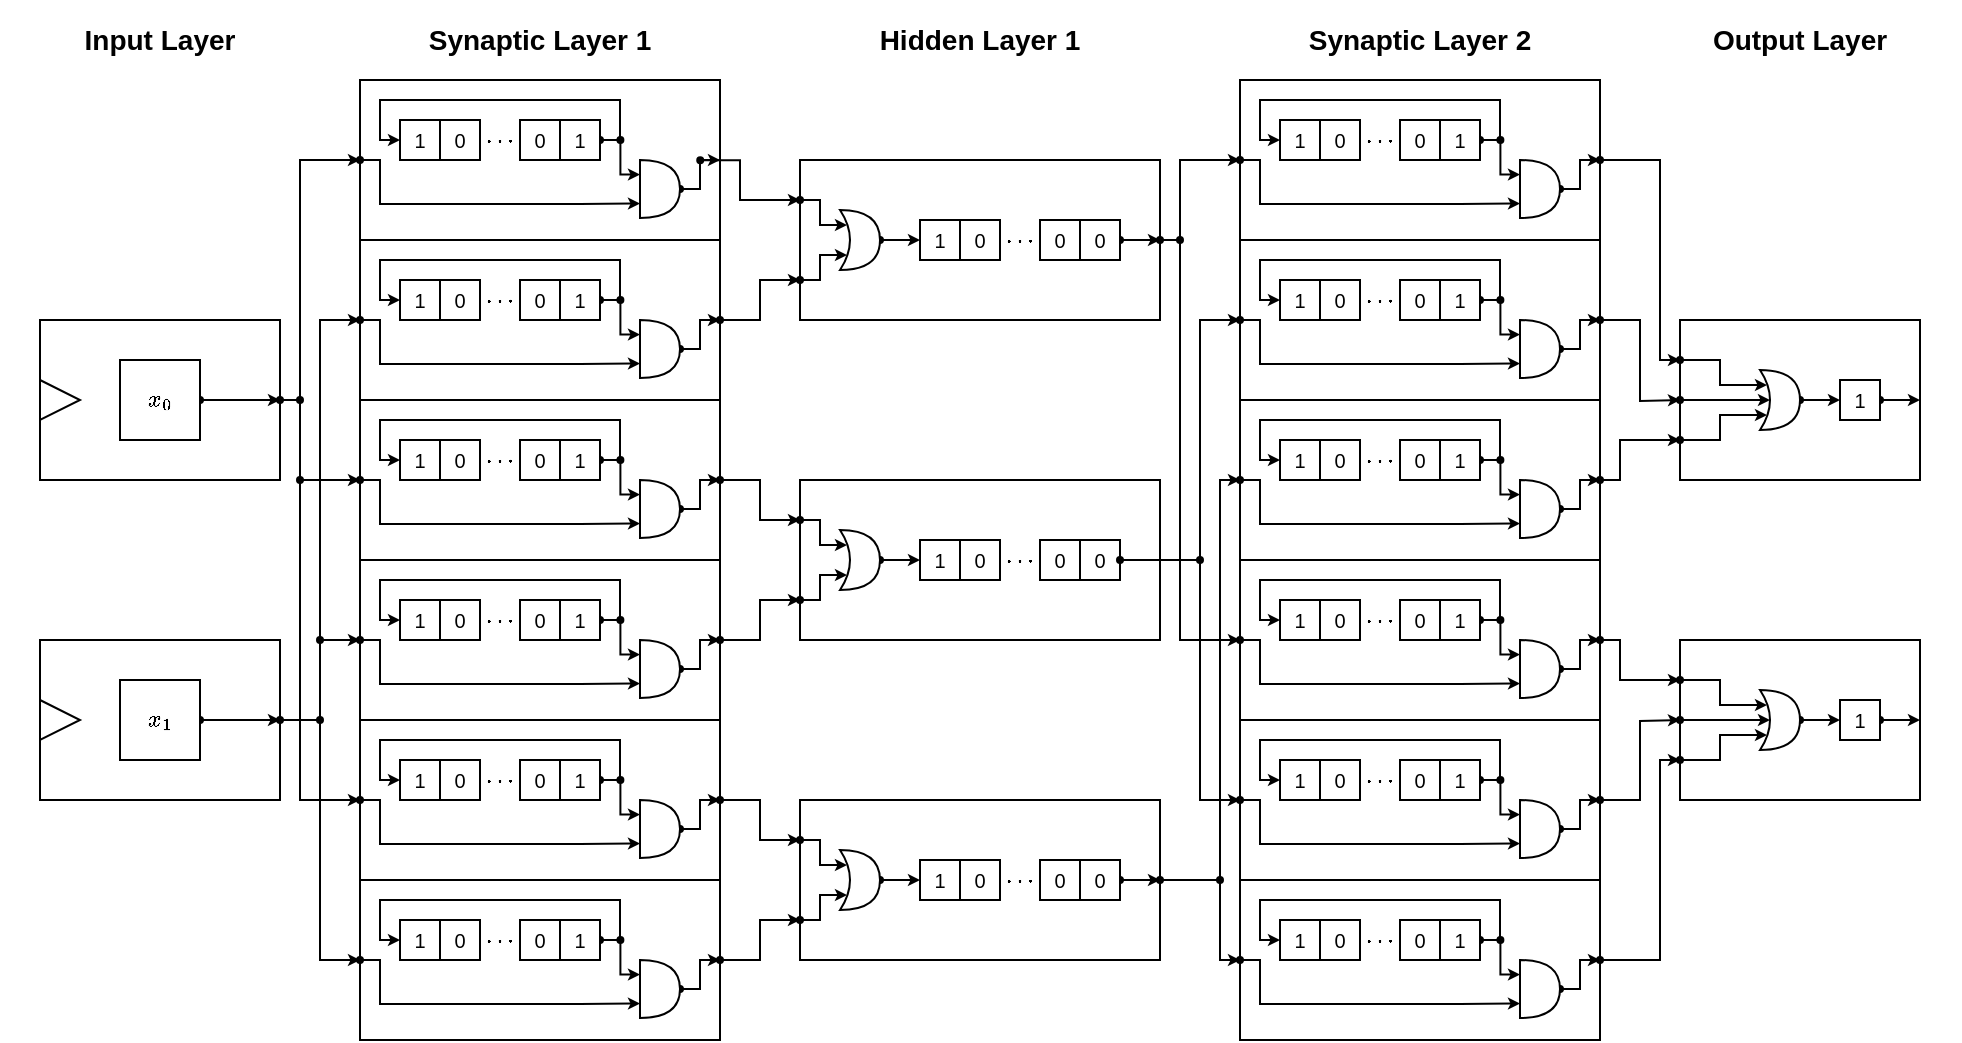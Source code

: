 <mxfile version="12.0.2" type="device" pages="1"><diagram id="V8X4ZrlpshAf4QQ4boCD" name="Page-1"><mxGraphModel dx="1240" dy="573" grid="1" gridSize="10" guides="1" tooltips="1" connect="1" arrows="1" fold="1" page="1" pageScale="1" pageWidth="827" pageHeight="1169" math="1" shadow="0"><root><mxCell id="0"/><mxCell id="1" parent="0"/><mxCell id="Okd2rgHoH9FNMLtHBHtf-576" value="Input Layer" style="text;html=1;strokeColor=none;fillColor=none;align=center;verticalAlign=middle;whiteSpace=wrap;rounded=0;fontSize=14;spacing=0;fontStyle=1" parent="1" vertex="1"><mxGeometry x="110" y="120" width="160" height="40" as="geometry"/></mxCell><mxCell id="Okd2rgHoH9FNMLtHBHtf-577" value="Hidden Layer 1" style="text;html=1;strokeColor=none;fillColor=none;align=center;verticalAlign=middle;whiteSpace=wrap;rounded=0;fontSize=14;spacing=0;fontStyle=1" parent="1" vertex="1"><mxGeometry x="510" y="120" width="180" height="40" as="geometry"/></mxCell><mxCell id="Okd2rgHoH9FNMLtHBHtf-578" value="Output Layer" style="text;html=1;strokeColor=none;fillColor=none;align=center;verticalAlign=middle;whiteSpace=wrap;rounded=0;fontSize=14;spacing=0;fontStyle=1" parent="1" vertex="1"><mxGeometry x="930" y="120" width="160" height="40" as="geometry"/></mxCell><mxCell id="Qyqgs_Qoq90zFNC7Sz-5-62" value="" style="group;fontSize=10;spacing=0;verticalAlign=middle;" parent="1" vertex="1" connectable="0"><mxGeometry x="290" y="320" width="180" height="80" as="geometry"/></mxCell><mxCell id="Qyqgs_Qoq90zFNC7Sz-5-63" value="" style="rounded=0;whiteSpace=wrap;html=1;fillColor=none;fontSize=10;spacing=0;verticalAlign=middle;" parent="Qyqgs_Qoq90zFNC7Sz-5-62" vertex="1"><mxGeometry width="180" height="80" as="geometry"/></mxCell><mxCell id="Qyqgs_Qoq90zFNC7Sz-5-64" style="edgeStyle=orthogonalEdgeStyle;rounded=0;orthogonalLoop=1;jettySize=auto;html=1;exitX=0;exitY=0.25;exitDx=0;exitDy=0;exitPerimeter=0;startArrow=oval;startFill=1;startSize=3;endSize=3;fontSize=10;entryX=0;entryY=0.25;entryDx=0;entryDy=0;entryPerimeter=0;spacing=0;verticalAlign=middle;" parent="Qyqgs_Qoq90zFNC7Sz-5-62" target="Qyqgs_Qoq90zFNC7Sz-5-66" edge="1"><mxGeometry relative="1" as="geometry"><mxPoint x="130.2" y="30" as="sourcePoint"/><Array as="points"><mxPoint x="130" y="48"/></Array></mxGeometry></mxCell><mxCell id="Qyqgs_Qoq90zFNC7Sz-5-65" style="edgeStyle=orthogonalEdgeStyle;rounded=0;orthogonalLoop=1;jettySize=auto;html=1;exitX=1;exitY=0.5;exitDx=0;exitDy=0;exitPerimeter=0;entryX=1;entryY=0.5;entryDx=0;entryDy=0;startArrow=oval;startFill=1;startSize=3;endSize=3;fontSize=10;spacing=0;verticalAlign=middle;" parent="Qyqgs_Qoq90zFNC7Sz-5-62" source="Qyqgs_Qoq90zFNC7Sz-5-66" target="Qyqgs_Qoq90zFNC7Sz-5-63" edge="1"><mxGeometry relative="1" as="geometry"><Array as="points"><mxPoint x="170" y="55"/><mxPoint x="170" y="40"/></Array></mxGeometry></mxCell><mxCell id="Qyqgs_Qoq90zFNC7Sz-5-66" value="" style="shape=or;whiteSpace=wrap;html=1;fontSize=10;spacing=0;verticalAlign=middle;" parent="Qyqgs_Qoq90zFNC7Sz-5-62" vertex="1"><mxGeometry x="140" y="40" width="20" height="29" as="geometry"/></mxCell><mxCell id="Qyqgs_Qoq90zFNC7Sz-5-67" style="edgeStyle=orthogonalEdgeStyle;rounded=0;orthogonalLoop=1;jettySize=auto;html=1;exitX=0;exitY=0.5;exitDx=0;exitDy=0;entryX=0;entryY=0.75;entryDx=0;entryDy=0;entryPerimeter=0;startArrow=oval;startFill=1;startSize=3;endSize=3;fontSize=10;spacing=0;verticalAlign=middle;" parent="Qyqgs_Qoq90zFNC7Sz-5-62" source="Qyqgs_Qoq90zFNC7Sz-5-63" target="Qyqgs_Qoq90zFNC7Sz-5-66" edge="1"><mxGeometry relative="1" as="geometry"><Array as="points"><mxPoint x="10" y="40"/><mxPoint x="10" y="62"/><mxPoint x="110" y="62"/></Array></mxGeometry></mxCell><mxCell id="Qyqgs_Qoq90zFNC7Sz-5-68" value="0" style="rounded=0;whiteSpace=wrap;html=1;fontSize=10;spacing=0;verticalAlign=middle;" parent="Qyqgs_Qoq90zFNC7Sz-5-62" vertex="1"><mxGeometry x="40" y="20" width="20" height="20" as="geometry"/></mxCell><mxCell id="Qyqgs_Qoq90zFNC7Sz-5-69" value="1" style="rounded=0;whiteSpace=wrap;html=1;fontSize=10;spacing=0;verticalAlign=middle;" parent="Qyqgs_Qoq90zFNC7Sz-5-62" vertex="1"><mxGeometry x="20" y="20" width="20" height="20" as="geometry"/></mxCell><mxCell id="Qyqgs_Qoq90zFNC7Sz-5-70" value="" style="edgeStyle=orthogonalEdgeStyle;rounded=0;orthogonalLoop=1;jettySize=auto;html=1;startArrow=oval;startFill=1;startSize=3;endSize=3;fontSize=10;entryX=0;entryY=0.5;entryDx=0;entryDy=0;spacing=0;verticalAlign=middle;" parent="Qyqgs_Qoq90zFNC7Sz-5-62" source="Qyqgs_Qoq90zFNC7Sz-5-71" target="Qyqgs_Qoq90zFNC7Sz-5-69" edge="1"><mxGeometry relative="1" as="geometry"><mxPoint x="200" y="30" as="targetPoint"/><Array as="points"><mxPoint x="130" y="30"/><mxPoint x="130" y="10"/><mxPoint x="10" y="10"/><mxPoint x="10" y="30"/></Array></mxGeometry></mxCell><mxCell id="Qyqgs_Qoq90zFNC7Sz-5-71" value="1" style="rounded=0;whiteSpace=wrap;html=1;fontSize=10;spacing=0;verticalAlign=middle;" parent="Qyqgs_Qoq90zFNC7Sz-5-62" vertex="1"><mxGeometry x="100" y="20" width="20" height="20" as="geometry"/></mxCell><mxCell id="Qyqgs_Qoq90zFNC7Sz-5-72" value="0" style="rounded=0;whiteSpace=wrap;html=1;fontSize=10;spacing=0;verticalAlign=middle;" parent="Qyqgs_Qoq90zFNC7Sz-5-62" vertex="1"><mxGeometry x="80" y="20" width="20" height="20" as="geometry"/></mxCell><mxCell id="Qyqgs_Qoq90zFNC7Sz-5-73" value="$$\cdots$$" style="text;html=1;strokeColor=none;fillColor=none;align=center;verticalAlign=middle;whiteSpace=wrap;rounded=0;fontSize=10;spacing=0;" parent="Qyqgs_Qoq90zFNC7Sz-5-62" vertex="1"><mxGeometry x="60" y="20" width="20" height="20" as="geometry"/></mxCell><mxCell id="Qyqgs_Qoq90zFNC7Sz-5-74" value="" style="group;fontSize=10;spacing=0;verticalAlign=middle;" parent="1" vertex="1" connectable="0"><mxGeometry x="290" y="480" width="180" height="80" as="geometry"/></mxCell><mxCell id="Qyqgs_Qoq90zFNC7Sz-5-75" value="" style="rounded=0;whiteSpace=wrap;html=1;fillColor=none;fontSize=10;spacing=0;verticalAlign=middle;" parent="Qyqgs_Qoq90zFNC7Sz-5-74" vertex="1"><mxGeometry width="180" height="80" as="geometry"/></mxCell><mxCell id="Qyqgs_Qoq90zFNC7Sz-5-76" style="edgeStyle=orthogonalEdgeStyle;rounded=0;orthogonalLoop=1;jettySize=auto;html=1;exitX=0;exitY=0.25;exitDx=0;exitDy=0;exitPerimeter=0;startArrow=oval;startFill=1;startSize=3;endSize=3;fontSize=10;entryX=0;entryY=0.25;entryDx=0;entryDy=0;entryPerimeter=0;spacing=0;verticalAlign=middle;" parent="Qyqgs_Qoq90zFNC7Sz-5-74" target="Qyqgs_Qoq90zFNC7Sz-5-78" edge="1"><mxGeometry relative="1" as="geometry"><mxPoint x="130.2" y="30" as="sourcePoint"/><Array as="points"><mxPoint x="130" y="48"/></Array></mxGeometry></mxCell><mxCell id="Qyqgs_Qoq90zFNC7Sz-5-77" style="edgeStyle=orthogonalEdgeStyle;rounded=0;orthogonalLoop=1;jettySize=auto;html=1;exitX=1;exitY=0.5;exitDx=0;exitDy=0;exitPerimeter=0;entryX=1;entryY=0.5;entryDx=0;entryDy=0;startArrow=oval;startFill=1;startSize=3;endSize=3;fontSize=10;spacing=0;verticalAlign=middle;" parent="Qyqgs_Qoq90zFNC7Sz-5-74" source="Qyqgs_Qoq90zFNC7Sz-5-78" target="Qyqgs_Qoq90zFNC7Sz-5-75" edge="1"><mxGeometry relative="1" as="geometry"><Array as="points"><mxPoint x="170" y="55"/><mxPoint x="170" y="40"/></Array></mxGeometry></mxCell><mxCell id="Qyqgs_Qoq90zFNC7Sz-5-78" value="" style="shape=or;whiteSpace=wrap;html=1;fontSize=10;spacing=0;verticalAlign=middle;" parent="Qyqgs_Qoq90zFNC7Sz-5-74" vertex="1"><mxGeometry x="140" y="40" width="20" height="29" as="geometry"/></mxCell><mxCell id="Qyqgs_Qoq90zFNC7Sz-5-79" style="edgeStyle=orthogonalEdgeStyle;rounded=0;orthogonalLoop=1;jettySize=auto;html=1;exitX=0;exitY=0.5;exitDx=0;exitDy=0;entryX=0;entryY=0.75;entryDx=0;entryDy=0;entryPerimeter=0;startArrow=oval;startFill=1;startSize=3;endSize=3;fontSize=10;spacing=0;verticalAlign=middle;" parent="Qyqgs_Qoq90zFNC7Sz-5-74" source="Qyqgs_Qoq90zFNC7Sz-5-75" target="Qyqgs_Qoq90zFNC7Sz-5-78" edge="1"><mxGeometry relative="1" as="geometry"><Array as="points"><mxPoint x="10" y="40"/><mxPoint x="10" y="62"/><mxPoint x="110" y="62"/></Array></mxGeometry></mxCell><mxCell id="Qyqgs_Qoq90zFNC7Sz-5-80" value="0" style="rounded=0;whiteSpace=wrap;html=1;fontSize=10;spacing=0;verticalAlign=middle;" parent="Qyqgs_Qoq90zFNC7Sz-5-74" vertex="1"><mxGeometry x="40" y="20" width="20" height="20" as="geometry"/></mxCell><mxCell id="Qyqgs_Qoq90zFNC7Sz-5-81" value="1" style="rounded=0;whiteSpace=wrap;html=1;fontSize=10;spacing=0;verticalAlign=middle;" parent="Qyqgs_Qoq90zFNC7Sz-5-74" vertex="1"><mxGeometry x="20" y="20" width="20" height="20" as="geometry"/></mxCell><mxCell id="Qyqgs_Qoq90zFNC7Sz-5-82" value="" style="edgeStyle=orthogonalEdgeStyle;rounded=0;orthogonalLoop=1;jettySize=auto;html=1;startArrow=oval;startFill=1;startSize=3;endSize=3;fontSize=10;entryX=0;entryY=0.5;entryDx=0;entryDy=0;spacing=0;verticalAlign=middle;" parent="Qyqgs_Qoq90zFNC7Sz-5-74" source="Qyqgs_Qoq90zFNC7Sz-5-83" target="Qyqgs_Qoq90zFNC7Sz-5-81" edge="1"><mxGeometry relative="1" as="geometry"><mxPoint x="200" y="30" as="targetPoint"/><Array as="points"><mxPoint x="130" y="30"/><mxPoint x="130" y="10"/><mxPoint x="10" y="10"/><mxPoint x="10" y="30"/></Array></mxGeometry></mxCell><mxCell id="Qyqgs_Qoq90zFNC7Sz-5-83" value="1" style="rounded=0;whiteSpace=wrap;html=1;fontSize=10;spacing=0;verticalAlign=middle;" parent="Qyqgs_Qoq90zFNC7Sz-5-74" vertex="1"><mxGeometry x="100" y="20" width="20" height="20" as="geometry"/></mxCell><mxCell id="Qyqgs_Qoq90zFNC7Sz-5-84" value="0" style="rounded=0;whiteSpace=wrap;html=1;fontSize=10;spacing=0;verticalAlign=middle;" parent="Qyqgs_Qoq90zFNC7Sz-5-74" vertex="1"><mxGeometry x="80" y="20" width="20" height="20" as="geometry"/></mxCell><mxCell id="Qyqgs_Qoq90zFNC7Sz-5-85" value="$$\cdots$$" style="text;html=1;strokeColor=none;fillColor=none;align=center;verticalAlign=middle;whiteSpace=wrap;rounded=0;fontSize=10;spacing=0;" parent="Qyqgs_Qoq90zFNC7Sz-5-74" vertex="1"><mxGeometry x="60" y="20" width="20" height="20" as="geometry"/></mxCell><mxCell id="Qyqgs_Qoq90zFNC7Sz-5-119" value="" style="group;fontSize=10;spacing=0;verticalAlign=middle;" parent="1" vertex="1" connectable="0"><mxGeometry x="510" y="200" width="180" height="80" as="geometry"/></mxCell><mxCell id="Qyqgs_Qoq90zFNC7Sz-5-120" value="" style="rounded=0;whiteSpace=wrap;html=1;align=center;fillColor=none;fontSize=10;spacing=0;verticalAlign=middle;" parent="Qyqgs_Qoq90zFNC7Sz-5-119" vertex="1"><mxGeometry width="180" height="80" as="geometry"/></mxCell><mxCell id="Qyqgs_Qoq90zFNC7Sz-5-121" style="edgeStyle=orthogonalEdgeStyle;rounded=0;orthogonalLoop=1;jettySize=auto;html=1;exitX=0;exitY=0.25;exitDx=0;exitDy=0;entryX=0.175;entryY=0.25;entryDx=0;entryDy=0;entryPerimeter=0;startArrow=oval;startFill=1;startSize=3;endSize=3;fontSize=10;spacing=0;verticalAlign=middle;" parent="Qyqgs_Qoq90zFNC7Sz-5-119" source="Qyqgs_Qoq90zFNC7Sz-5-120" target="Qyqgs_Qoq90zFNC7Sz-5-125" edge="1"><mxGeometry relative="1" as="geometry"><Array as="points"><mxPoint x="10" y="20"/><mxPoint x="10" y="33"/></Array></mxGeometry></mxCell><mxCell id="Qyqgs_Qoq90zFNC7Sz-5-122" value="1" style="rounded=0;whiteSpace=wrap;html=1;fontSize=10;spacing=0;verticalAlign=middle;" parent="Qyqgs_Qoq90zFNC7Sz-5-119" vertex="1"><mxGeometry x="60" y="30" width="20" height="20" as="geometry"/></mxCell><mxCell id="Qyqgs_Qoq90zFNC7Sz-5-123" value="0" style="rounded=0;whiteSpace=wrap;html=1;fontSize=10;spacing=0;verticalAlign=middle;" parent="Qyqgs_Qoq90zFNC7Sz-5-119" vertex="1"><mxGeometry x="80" y="30" width="20" height="20" as="geometry"/></mxCell><mxCell id="Qyqgs_Qoq90zFNC7Sz-5-124" style="edgeStyle=orthogonalEdgeStyle;rounded=0;orthogonalLoop=1;jettySize=auto;html=1;exitX=1;exitY=0.5;exitDx=0;exitDy=0;exitPerimeter=0;entryX=0;entryY=0.5;entryDx=0;entryDy=0;startArrow=oval;startFill=1;startSize=3;endSize=3;fontSize=10;spacing=0;verticalAlign=middle;" parent="Qyqgs_Qoq90zFNC7Sz-5-119" source="Qyqgs_Qoq90zFNC7Sz-5-125" target="Qyqgs_Qoq90zFNC7Sz-5-122" edge="1"><mxGeometry relative="1" as="geometry"/></mxCell><mxCell id="Qyqgs_Qoq90zFNC7Sz-5-125" value="" style="shape=xor;whiteSpace=wrap;html=1;fontSize=10;spacing=0;verticalAlign=middle;" parent="Qyqgs_Qoq90zFNC7Sz-5-119" vertex="1"><mxGeometry x="20" y="25" width="20" height="30" as="geometry"/></mxCell><mxCell id="Qyqgs_Qoq90zFNC7Sz-5-126" style="edgeStyle=orthogonalEdgeStyle;rounded=0;orthogonalLoop=1;jettySize=auto;html=1;exitX=0;exitY=0.75;exitDx=0;exitDy=0;entryX=0.175;entryY=0.75;entryDx=0;entryDy=0;entryPerimeter=0;startArrow=oval;startFill=1;startSize=3;endSize=3;fontSize=10;spacing=0;verticalAlign=middle;" parent="Qyqgs_Qoq90zFNC7Sz-5-119" source="Qyqgs_Qoq90zFNC7Sz-5-120" target="Qyqgs_Qoq90zFNC7Sz-5-125" edge="1"><mxGeometry relative="1" as="geometry"><Array as="points"><mxPoint x="10" y="60"/><mxPoint x="10" y="48"/></Array></mxGeometry></mxCell><mxCell id="Qyqgs_Qoq90zFNC7Sz-5-127" value="0" style="rounded=0;whiteSpace=wrap;html=1;fontSize=10;spacing=0;verticalAlign=middle;" parent="Qyqgs_Qoq90zFNC7Sz-5-119" vertex="1"><mxGeometry x="120" y="30" width="20" height="20" as="geometry"/></mxCell><mxCell id="Qyqgs_Qoq90zFNC7Sz-5-128" style="edgeStyle=orthogonalEdgeStyle;rounded=0;orthogonalLoop=1;jettySize=auto;html=1;exitX=1;exitY=0.5;exitDx=0;exitDy=0;entryX=1;entryY=0.5;entryDx=0;entryDy=0;startArrow=oval;startFill=1;startSize=3;endSize=3;fontSize=10;spacing=0;verticalAlign=middle;" parent="Qyqgs_Qoq90zFNC7Sz-5-119" source="Qyqgs_Qoq90zFNC7Sz-5-129" target="Qyqgs_Qoq90zFNC7Sz-5-120" edge="1"><mxGeometry relative="1" as="geometry"/></mxCell><mxCell id="Qyqgs_Qoq90zFNC7Sz-5-129" value="0" style="rounded=0;whiteSpace=wrap;html=1;fontSize=10;spacing=0;verticalAlign=middle;" parent="Qyqgs_Qoq90zFNC7Sz-5-119" vertex="1"><mxGeometry x="140" y="30" width="20" height="20" as="geometry"/></mxCell><mxCell id="Qyqgs_Qoq90zFNC7Sz-5-130" value="&lt;font style=&quot;font-size: 10px&quot;&gt;$$\cdots$$&lt;/font&gt;" style="text;html=1;strokeColor=none;fillColor=none;align=center;verticalAlign=middle;whiteSpace=wrap;rounded=0;fontSize=10;spacing=0;" parent="Qyqgs_Qoq90zFNC7Sz-5-119" vertex="1"><mxGeometry x="100" y="30" width="20" height="20" as="geometry"/></mxCell><mxCell id="Qyqgs_Qoq90zFNC7Sz-5-144" value="" style="group;fontSize=10;spacing=0;verticalAlign=middle;" parent="1" vertex="1" connectable="0"><mxGeometry x="510" y="360" width="180" height="80" as="geometry"/></mxCell><mxCell id="Qyqgs_Qoq90zFNC7Sz-5-145" value="" style="rounded=0;whiteSpace=wrap;html=1;align=center;fillColor=none;fontSize=10;spacing=0;verticalAlign=middle;" parent="Qyqgs_Qoq90zFNC7Sz-5-144" vertex="1"><mxGeometry width="180" height="80" as="geometry"/></mxCell><mxCell id="Qyqgs_Qoq90zFNC7Sz-5-146" style="edgeStyle=orthogonalEdgeStyle;rounded=0;orthogonalLoop=1;jettySize=auto;html=1;exitX=0;exitY=0.25;exitDx=0;exitDy=0;entryX=0.175;entryY=0.25;entryDx=0;entryDy=0;entryPerimeter=0;startArrow=oval;startFill=1;startSize=3;endSize=3;fontSize=10;spacing=0;verticalAlign=middle;" parent="Qyqgs_Qoq90zFNC7Sz-5-144" source="Qyqgs_Qoq90zFNC7Sz-5-145" target="Qyqgs_Qoq90zFNC7Sz-5-150" edge="1"><mxGeometry relative="1" as="geometry"><Array as="points"><mxPoint x="10" y="20"/><mxPoint x="10" y="33"/></Array></mxGeometry></mxCell><mxCell id="Qyqgs_Qoq90zFNC7Sz-5-147" value="1" style="rounded=0;whiteSpace=wrap;html=1;fontSize=10;spacing=0;verticalAlign=middle;" parent="Qyqgs_Qoq90zFNC7Sz-5-144" vertex="1"><mxGeometry x="60" y="30" width="20" height="20" as="geometry"/></mxCell><mxCell id="Qyqgs_Qoq90zFNC7Sz-5-148" value="0" style="rounded=0;whiteSpace=wrap;html=1;fontSize=10;spacing=0;verticalAlign=middle;" parent="Qyqgs_Qoq90zFNC7Sz-5-144" vertex="1"><mxGeometry x="80" y="30" width="20" height="20" as="geometry"/></mxCell><mxCell id="Qyqgs_Qoq90zFNC7Sz-5-149" style="edgeStyle=orthogonalEdgeStyle;rounded=0;orthogonalLoop=1;jettySize=auto;html=1;exitX=1;exitY=0.5;exitDx=0;exitDy=0;exitPerimeter=0;entryX=0;entryY=0.5;entryDx=0;entryDy=0;startArrow=oval;startFill=1;startSize=3;endSize=3;fontSize=10;spacing=0;verticalAlign=middle;" parent="Qyqgs_Qoq90zFNC7Sz-5-144" source="Qyqgs_Qoq90zFNC7Sz-5-150" target="Qyqgs_Qoq90zFNC7Sz-5-147" edge="1"><mxGeometry relative="1" as="geometry"/></mxCell><mxCell id="Qyqgs_Qoq90zFNC7Sz-5-150" value="" style="shape=xor;whiteSpace=wrap;html=1;fontSize=10;spacing=0;verticalAlign=middle;" parent="Qyqgs_Qoq90zFNC7Sz-5-144" vertex="1"><mxGeometry x="20" y="25" width="20" height="30" as="geometry"/></mxCell><mxCell id="Qyqgs_Qoq90zFNC7Sz-5-151" style="edgeStyle=orthogonalEdgeStyle;rounded=0;orthogonalLoop=1;jettySize=auto;html=1;exitX=0;exitY=0.75;exitDx=0;exitDy=0;entryX=0.175;entryY=0.75;entryDx=0;entryDy=0;entryPerimeter=0;startArrow=oval;startFill=1;startSize=3;endSize=3;fontSize=10;spacing=0;verticalAlign=middle;" parent="Qyqgs_Qoq90zFNC7Sz-5-144" source="Qyqgs_Qoq90zFNC7Sz-5-145" target="Qyqgs_Qoq90zFNC7Sz-5-150" edge="1"><mxGeometry relative="1" as="geometry"><Array as="points"><mxPoint x="10" y="60"/><mxPoint x="10" y="48"/></Array></mxGeometry></mxCell><mxCell id="Qyqgs_Qoq90zFNC7Sz-5-152" value="0" style="rounded=0;whiteSpace=wrap;html=1;fontSize=10;spacing=0;verticalAlign=middle;" parent="Qyqgs_Qoq90zFNC7Sz-5-144" vertex="1"><mxGeometry x="120" y="30" width="20" height="20" as="geometry"/></mxCell><mxCell id="Qyqgs_Qoq90zFNC7Sz-5-154" value="0" style="rounded=0;whiteSpace=wrap;html=1;fontSize=10;spacing=0;verticalAlign=middle;" parent="Qyqgs_Qoq90zFNC7Sz-5-144" vertex="1"><mxGeometry x="140" y="30" width="20" height="20" as="geometry"/></mxCell><mxCell id="Qyqgs_Qoq90zFNC7Sz-5-155" value="&lt;font style=&quot;font-size: 10px&quot;&gt;$$\cdots$$&lt;/font&gt;" style="text;html=1;strokeColor=none;fillColor=none;align=center;verticalAlign=middle;whiteSpace=wrap;rounded=0;fontSize=10;spacing=0;" parent="Qyqgs_Qoq90zFNC7Sz-5-144" vertex="1"><mxGeometry x="100" y="30" width="20" height="20" as="geometry"/></mxCell><mxCell id="Qyqgs_Qoq90zFNC7Sz-5-168" value="" style="group;fontSize=10;spacing=0;verticalAlign=middle;" parent="1" vertex="1" connectable="0"><mxGeometry x="510" y="520" width="180" height="80" as="geometry"/></mxCell><mxCell id="Qyqgs_Qoq90zFNC7Sz-5-169" value="" style="rounded=0;whiteSpace=wrap;html=1;align=center;fillColor=none;fontSize=10;spacing=0;verticalAlign=middle;" parent="Qyqgs_Qoq90zFNC7Sz-5-168" vertex="1"><mxGeometry width="180" height="80" as="geometry"/></mxCell><mxCell id="Qyqgs_Qoq90zFNC7Sz-5-170" style="edgeStyle=orthogonalEdgeStyle;rounded=0;orthogonalLoop=1;jettySize=auto;html=1;exitX=0;exitY=0.25;exitDx=0;exitDy=0;entryX=0.175;entryY=0.25;entryDx=0;entryDy=0;entryPerimeter=0;startArrow=oval;startFill=1;startSize=3;endSize=3;fontSize=10;spacing=0;verticalAlign=middle;" parent="Qyqgs_Qoq90zFNC7Sz-5-168" source="Qyqgs_Qoq90zFNC7Sz-5-169" target="Qyqgs_Qoq90zFNC7Sz-5-174" edge="1"><mxGeometry relative="1" as="geometry"><Array as="points"><mxPoint x="10" y="20"/><mxPoint x="10" y="33"/></Array></mxGeometry></mxCell><mxCell id="Qyqgs_Qoq90zFNC7Sz-5-171" value="1" style="rounded=0;whiteSpace=wrap;html=1;fontSize=10;spacing=0;verticalAlign=middle;" parent="Qyqgs_Qoq90zFNC7Sz-5-168" vertex="1"><mxGeometry x="60" y="30" width="20" height="20" as="geometry"/></mxCell><mxCell id="Qyqgs_Qoq90zFNC7Sz-5-172" value="0" style="rounded=0;whiteSpace=wrap;html=1;fontSize=10;spacing=0;verticalAlign=middle;" parent="Qyqgs_Qoq90zFNC7Sz-5-168" vertex="1"><mxGeometry x="80" y="30" width="20" height="20" as="geometry"/></mxCell><mxCell id="Qyqgs_Qoq90zFNC7Sz-5-173" style="edgeStyle=orthogonalEdgeStyle;rounded=0;orthogonalLoop=1;jettySize=auto;html=1;exitX=1;exitY=0.5;exitDx=0;exitDy=0;exitPerimeter=0;entryX=0;entryY=0.5;entryDx=0;entryDy=0;startArrow=oval;startFill=1;startSize=3;endSize=3;fontSize=10;spacing=0;verticalAlign=middle;" parent="Qyqgs_Qoq90zFNC7Sz-5-168" source="Qyqgs_Qoq90zFNC7Sz-5-174" target="Qyqgs_Qoq90zFNC7Sz-5-171" edge="1"><mxGeometry relative="1" as="geometry"/></mxCell><mxCell id="Qyqgs_Qoq90zFNC7Sz-5-174" value="" style="shape=xor;whiteSpace=wrap;html=1;fontSize=10;spacing=0;verticalAlign=middle;" parent="Qyqgs_Qoq90zFNC7Sz-5-168" vertex="1"><mxGeometry x="20" y="25" width="20" height="30" as="geometry"/></mxCell><mxCell id="Qyqgs_Qoq90zFNC7Sz-5-175" style="edgeStyle=orthogonalEdgeStyle;rounded=0;orthogonalLoop=1;jettySize=auto;html=1;exitX=0;exitY=0.75;exitDx=0;exitDy=0;entryX=0.175;entryY=0.75;entryDx=0;entryDy=0;entryPerimeter=0;startArrow=oval;startFill=1;startSize=3;endSize=3;fontSize=10;spacing=0;verticalAlign=middle;" parent="Qyqgs_Qoq90zFNC7Sz-5-168" source="Qyqgs_Qoq90zFNC7Sz-5-169" target="Qyqgs_Qoq90zFNC7Sz-5-174" edge="1"><mxGeometry relative="1" as="geometry"><Array as="points"><mxPoint x="10" y="60"/><mxPoint x="10" y="48"/></Array></mxGeometry></mxCell><mxCell id="Qyqgs_Qoq90zFNC7Sz-5-176" value="0" style="rounded=0;whiteSpace=wrap;html=1;fontSize=10;spacing=0;verticalAlign=middle;" parent="Qyqgs_Qoq90zFNC7Sz-5-168" vertex="1"><mxGeometry x="120" y="30" width="20" height="20" as="geometry"/></mxCell><mxCell id="Qyqgs_Qoq90zFNC7Sz-5-177" style="edgeStyle=orthogonalEdgeStyle;rounded=0;orthogonalLoop=1;jettySize=auto;html=1;exitX=1;exitY=0.5;exitDx=0;exitDy=0;entryX=1;entryY=0.5;entryDx=0;entryDy=0;startArrow=oval;startFill=1;startSize=3;endSize=3;fontSize=10;spacing=0;verticalAlign=middle;" parent="Qyqgs_Qoq90zFNC7Sz-5-168" source="Qyqgs_Qoq90zFNC7Sz-5-178" target="Qyqgs_Qoq90zFNC7Sz-5-169" edge="1"><mxGeometry relative="1" as="geometry"/></mxCell><mxCell id="Qyqgs_Qoq90zFNC7Sz-5-178" value="0" style="rounded=0;whiteSpace=wrap;html=1;fontSize=10;spacing=0;verticalAlign=middle;" parent="Qyqgs_Qoq90zFNC7Sz-5-168" vertex="1"><mxGeometry x="140" y="30" width="20" height="20" as="geometry"/></mxCell><mxCell id="Qyqgs_Qoq90zFNC7Sz-5-179" value="&lt;font style=&quot;font-size: 10px&quot;&gt;$$\cdots$$&lt;/font&gt;" style="text;html=1;strokeColor=none;fillColor=none;align=center;verticalAlign=middle;whiteSpace=wrap;rounded=0;fontSize=10;spacing=0;" parent="Qyqgs_Qoq90zFNC7Sz-5-168" vertex="1"><mxGeometry x="100" y="30" width="20" height="20" as="geometry"/></mxCell><mxCell id="Qyqgs_Qoq90zFNC7Sz-5-376" value="" style="group;fontSize=10;spacing=0;verticalAlign=middle;" parent="1" vertex="1" connectable="0"><mxGeometry x="290" y="240" width="180" height="80" as="geometry"/></mxCell><mxCell id="Qyqgs_Qoq90zFNC7Sz-5-377" value="" style="rounded=0;whiteSpace=wrap;html=1;fillColor=none;fontSize=10;spacing=0;verticalAlign=middle;" parent="Qyqgs_Qoq90zFNC7Sz-5-376" vertex="1"><mxGeometry width="180" height="80" as="geometry"/></mxCell><mxCell id="Qyqgs_Qoq90zFNC7Sz-5-378" style="edgeStyle=orthogonalEdgeStyle;rounded=0;orthogonalLoop=1;jettySize=auto;html=1;exitX=0;exitY=0.25;exitDx=0;exitDy=0;exitPerimeter=0;startArrow=oval;startFill=1;startSize=3;endSize=3;fontSize=10;entryX=0;entryY=0.25;entryDx=0;entryDy=0;entryPerimeter=0;spacing=0;verticalAlign=middle;" parent="Qyqgs_Qoq90zFNC7Sz-5-376" target="Qyqgs_Qoq90zFNC7Sz-5-380" edge="1"><mxGeometry relative="1" as="geometry"><mxPoint x="130.2" y="30" as="sourcePoint"/><Array as="points"><mxPoint x="130" y="48"/></Array></mxGeometry></mxCell><mxCell id="Qyqgs_Qoq90zFNC7Sz-5-379" style="edgeStyle=orthogonalEdgeStyle;rounded=0;orthogonalLoop=1;jettySize=auto;html=1;exitX=1;exitY=0.5;exitDx=0;exitDy=0;exitPerimeter=0;entryX=1;entryY=0.5;entryDx=0;entryDy=0;startArrow=oval;startFill=1;startSize=3;endSize=3;fontSize=10;spacing=0;verticalAlign=middle;" parent="Qyqgs_Qoq90zFNC7Sz-5-376" source="Qyqgs_Qoq90zFNC7Sz-5-380" target="Qyqgs_Qoq90zFNC7Sz-5-377" edge="1"><mxGeometry relative="1" as="geometry"><Array as="points"><mxPoint x="170" y="55"/><mxPoint x="170" y="40"/></Array></mxGeometry></mxCell><mxCell id="Qyqgs_Qoq90zFNC7Sz-5-380" value="" style="shape=or;whiteSpace=wrap;html=1;fontSize=10;spacing=0;verticalAlign=middle;" parent="Qyqgs_Qoq90zFNC7Sz-5-376" vertex="1"><mxGeometry x="140" y="40" width="20" height="29" as="geometry"/></mxCell><mxCell id="Qyqgs_Qoq90zFNC7Sz-5-381" style="edgeStyle=orthogonalEdgeStyle;rounded=0;orthogonalLoop=1;jettySize=auto;html=1;exitX=0;exitY=0.5;exitDx=0;exitDy=0;entryX=0;entryY=0.75;entryDx=0;entryDy=0;entryPerimeter=0;startArrow=oval;startFill=1;startSize=3;endSize=3;fontSize=10;spacing=0;verticalAlign=middle;" parent="Qyqgs_Qoq90zFNC7Sz-5-376" source="Qyqgs_Qoq90zFNC7Sz-5-377" target="Qyqgs_Qoq90zFNC7Sz-5-380" edge="1"><mxGeometry relative="1" as="geometry"><Array as="points"><mxPoint x="10" y="40"/><mxPoint x="10" y="62"/><mxPoint x="110" y="62"/></Array></mxGeometry></mxCell><mxCell id="Qyqgs_Qoq90zFNC7Sz-5-382" value="0" style="rounded=0;whiteSpace=wrap;html=1;fontSize=10;spacing=0;verticalAlign=middle;" parent="Qyqgs_Qoq90zFNC7Sz-5-376" vertex="1"><mxGeometry x="40" y="20" width="20" height="20" as="geometry"/></mxCell><mxCell id="Qyqgs_Qoq90zFNC7Sz-5-383" value="1" style="rounded=0;whiteSpace=wrap;html=1;fontSize=10;spacing=0;verticalAlign=middle;" parent="Qyqgs_Qoq90zFNC7Sz-5-376" vertex="1"><mxGeometry x="20" y="20" width="20" height="20" as="geometry"/></mxCell><mxCell id="Qyqgs_Qoq90zFNC7Sz-5-384" value="" style="edgeStyle=orthogonalEdgeStyle;rounded=0;orthogonalLoop=1;jettySize=auto;html=1;startArrow=oval;startFill=1;startSize=3;endSize=3;fontSize=10;entryX=0;entryY=0.5;entryDx=0;entryDy=0;spacing=0;verticalAlign=middle;" parent="Qyqgs_Qoq90zFNC7Sz-5-376" source="Qyqgs_Qoq90zFNC7Sz-5-385" target="Qyqgs_Qoq90zFNC7Sz-5-383" edge="1"><mxGeometry relative="1" as="geometry"><mxPoint x="200" y="30" as="targetPoint"/><Array as="points"><mxPoint x="130" y="30"/><mxPoint x="130" y="10"/><mxPoint x="10" y="10"/><mxPoint x="10" y="30"/></Array></mxGeometry></mxCell><mxCell id="Qyqgs_Qoq90zFNC7Sz-5-385" value="1" style="rounded=0;whiteSpace=wrap;html=1;fontSize=10;spacing=0;verticalAlign=middle;" parent="Qyqgs_Qoq90zFNC7Sz-5-376" vertex="1"><mxGeometry x="100" y="20" width="20" height="20" as="geometry"/></mxCell><mxCell id="Qyqgs_Qoq90zFNC7Sz-5-386" value="0" style="rounded=0;whiteSpace=wrap;html=1;fontSize=10;spacing=0;verticalAlign=middle;" parent="Qyqgs_Qoq90zFNC7Sz-5-376" vertex="1"><mxGeometry x="80" y="20" width="20" height="20" as="geometry"/></mxCell><mxCell id="Qyqgs_Qoq90zFNC7Sz-5-387" value="$$\cdots$$" style="text;html=1;strokeColor=none;fillColor=none;align=center;verticalAlign=middle;whiteSpace=wrap;rounded=0;fontSize=10;spacing=0;" parent="Qyqgs_Qoq90zFNC7Sz-5-376" vertex="1"><mxGeometry x="60" y="20" width="20" height="20" as="geometry"/></mxCell><mxCell id="Qyqgs_Qoq90zFNC7Sz-5-388" value="" style="group;fontSize=10;spacing=0;verticalAlign=middle;" parent="1" vertex="1" connectable="0"><mxGeometry x="290" y="400" width="180" height="80" as="geometry"/></mxCell><mxCell id="Qyqgs_Qoq90zFNC7Sz-5-389" value="" style="rounded=0;whiteSpace=wrap;html=1;fillColor=none;fontSize=10;spacing=0;verticalAlign=middle;" parent="Qyqgs_Qoq90zFNC7Sz-5-388" vertex="1"><mxGeometry width="180" height="80" as="geometry"/></mxCell><mxCell id="Qyqgs_Qoq90zFNC7Sz-5-390" style="edgeStyle=orthogonalEdgeStyle;rounded=0;orthogonalLoop=1;jettySize=auto;html=1;exitX=0;exitY=0.25;exitDx=0;exitDy=0;exitPerimeter=0;startArrow=oval;startFill=1;startSize=3;endSize=3;fontSize=10;entryX=0;entryY=0.25;entryDx=0;entryDy=0;entryPerimeter=0;spacing=0;verticalAlign=middle;" parent="Qyqgs_Qoq90zFNC7Sz-5-388" target="Qyqgs_Qoq90zFNC7Sz-5-392" edge="1"><mxGeometry relative="1" as="geometry"><mxPoint x="130.2" y="30" as="sourcePoint"/><Array as="points"><mxPoint x="130" y="48"/></Array></mxGeometry></mxCell><mxCell id="Qyqgs_Qoq90zFNC7Sz-5-391" style="edgeStyle=orthogonalEdgeStyle;rounded=0;orthogonalLoop=1;jettySize=auto;html=1;exitX=1;exitY=0.5;exitDx=0;exitDy=0;exitPerimeter=0;entryX=1;entryY=0.5;entryDx=0;entryDy=0;startArrow=oval;startFill=1;startSize=3;endSize=3;fontSize=10;spacing=0;verticalAlign=middle;" parent="Qyqgs_Qoq90zFNC7Sz-5-388" source="Qyqgs_Qoq90zFNC7Sz-5-392" target="Qyqgs_Qoq90zFNC7Sz-5-389" edge="1"><mxGeometry relative="1" as="geometry"><Array as="points"><mxPoint x="170" y="55"/><mxPoint x="170" y="40"/></Array></mxGeometry></mxCell><mxCell id="Qyqgs_Qoq90zFNC7Sz-5-392" value="" style="shape=or;whiteSpace=wrap;html=1;fontSize=10;spacing=0;verticalAlign=middle;" parent="Qyqgs_Qoq90zFNC7Sz-5-388" vertex="1"><mxGeometry x="140" y="40" width="20" height="29" as="geometry"/></mxCell><mxCell id="Qyqgs_Qoq90zFNC7Sz-5-393" style="edgeStyle=orthogonalEdgeStyle;rounded=0;orthogonalLoop=1;jettySize=auto;html=1;exitX=0;exitY=0.5;exitDx=0;exitDy=0;entryX=0;entryY=0.75;entryDx=0;entryDy=0;entryPerimeter=0;startArrow=oval;startFill=1;startSize=3;endSize=3;fontSize=10;spacing=0;verticalAlign=middle;" parent="Qyqgs_Qoq90zFNC7Sz-5-388" source="Qyqgs_Qoq90zFNC7Sz-5-389" target="Qyqgs_Qoq90zFNC7Sz-5-392" edge="1"><mxGeometry relative="1" as="geometry"><Array as="points"><mxPoint x="10" y="40"/><mxPoint x="10" y="62"/><mxPoint x="110" y="62"/></Array></mxGeometry></mxCell><mxCell id="Qyqgs_Qoq90zFNC7Sz-5-394" value="0" style="rounded=0;whiteSpace=wrap;html=1;fontSize=10;spacing=0;verticalAlign=middle;" parent="Qyqgs_Qoq90zFNC7Sz-5-388" vertex="1"><mxGeometry x="40" y="20" width="20" height="20" as="geometry"/></mxCell><mxCell id="Qyqgs_Qoq90zFNC7Sz-5-395" value="1" style="rounded=0;whiteSpace=wrap;html=1;fontSize=10;spacing=0;verticalAlign=middle;" parent="Qyqgs_Qoq90zFNC7Sz-5-388" vertex="1"><mxGeometry x="20" y="20" width="20" height="20" as="geometry"/></mxCell><mxCell id="Qyqgs_Qoq90zFNC7Sz-5-396" value="" style="edgeStyle=orthogonalEdgeStyle;rounded=0;orthogonalLoop=1;jettySize=auto;html=1;startArrow=oval;startFill=1;startSize=3;endSize=3;fontSize=10;entryX=0;entryY=0.5;entryDx=0;entryDy=0;spacing=0;verticalAlign=middle;" parent="Qyqgs_Qoq90zFNC7Sz-5-388" source="Qyqgs_Qoq90zFNC7Sz-5-397" target="Qyqgs_Qoq90zFNC7Sz-5-395" edge="1"><mxGeometry relative="1" as="geometry"><mxPoint x="200" y="30" as="targetPoint"/><Array as="points"><mxPoint x="130" y="30"/><mxPoint x="130" y="10"/><mxPoint x="10" y="10"/><mxPoint x="10" y="30"/></Array></mxGeometry></mxCell><mxCell id="Qyqgs_Qoq90zFNC7Sz-5-397" value="1" style="rounded=0;whiteSpace=wrap;html=1;fontSize=10;spacing=0;verticalAlign=middle;" parent="Qyqgs_Qoq90zFNC7Sz-5-388" vertex="1"><mxGeometry x="100" y="20" width="20" height="20" as="geometry"/></mxCell><mxCell id="Qyqgs_Qoq90zFNC7Sz-5-398" value="0" style="rounded=0;whiteSpace=wrap;html=1;fontSize=10;spacing=0;verticalAlign=middle;" parent="Qyqgs_Qoq90zFNC7Sz-5-388" vertex="1"><mxGeometry x="80" y="20" width="20" height="20" as="geometry"/></mxCell><mxCell id="Qyqgs_Qoq90zFNC7Sz-5-399" value="$$\cdots$$" style="text;html=1;strokeColor=none;fillColor=none;align=center;verticalAlign=middle;whiteSpace=wrap;rounded=0;fontSize=10;spacing=0;" parent="Qyqgs_Qoq90zFNC7Sz-5-388" vertex="1"><mxGeometry x="60" y="20" width="20" height="20" as="geometry"/></mxCell><mxCell id="Qyqgs_Qoq90zFNC7Sz-5-400" value="" style="group;fontSize=10;spacing=0;verticalAlign=middle;" parent="1" vertex="1" connectable="0"><mxGeometry x="290" y="560" width="180" height="80" as="geometry"/></mxCell><mxCell id="Qyqgs_Qoq90zFNC7Sz-5-401" value="" style="rounded=0;whiteSpace=wrap;html=1;fillColor=none;fontSize=10;spacing=0;verticalAlign=middle;" parent="Qyqgs_Qoq90zFNC7Sz-5-400" vertex="1"><mxGeometry width="180" height="80" as="geometry"/></mxCell><mxCell id="Qyqgs_Qoq90zFNC7Sz-5-402" style="edgeStyle=orthogonalEdgeStyle;rounded=0;orthogonalLoop=1;jettySize=auto;html=1;exitX=0;exitY=0.25;exitDx=0;exitDy=0;exitPerimeter=0;startArrow=oval;startFill=1;startSize=3;endSize=3;fontSize=10;entryX=0;entryY=0.25;entryDx=0;entryDy=0;entryPerimeter=0;spacing=0;verticalAlign=middle;" parent="Qyqgs_Qoq90zFNC7Sz-5-400" target="Qyqgs_Qoq90zFNC7Sz-5-404" edge="1"><mxGeometry relative="1" as="geometry"><mxPoint x="130.2" y="30" as="sourcePoint"/><Array as="points"><mxPoint x="130" y="48"/></Array></mxGeometry></mxCell><mxCell id="Qyqgs_Qoq90zFNC7Sz-5-403" style="edgeStyle=orthogonalEdgeStyle;rounded=0;orthogonalLoop=1;jettySize=auto;html=1;exitX=1;exitY=0.5;exitDx=0;exitDy=0;exitPerimeter=0;entryX=1;entryY=0.5;entryDx=0;entryDy=0;startArrow=oval;startFill=1;startSize=3;endSize=3;fontSize=10;spacing=0;verticalAlign=middle;" parent="Qyqgs_Qoq90zFNC7Sz-5-400" source="Qyqgs_Qoq90zFNC7Sz-5-404" target="Qyqgs_Qoq90zFNC7Sz-5-401" edge="1"><mxGeometry relative="1" as="geometry"><Array as="points"><mxPoint x="170" y="55"/><mxPoint x="170" y="40"/></Array></mxGeometry></mxCell><mxCell id="Qyqgs_Qoq90zFNC7Sz-5-404" value="" style="shape=or;whiteSpace=wrap;html=1;fontSize=10;spacing=0;verticalAlign=middle;" parent="Qyqgs_Qoq90zFNC7Sz-5-400" vertex="1"><mxGeometry x="140" y="40" width="20" height="29" as="geometry"/></mxCell><mxCell id="Qyqgs_Qoq90zFNC7Sz-5-405" style="edgeStyle=orthogonalEdgeStyle;rounded=0;orthogonalLoop=1;jettySize=auto;html=1;exitX=0;exitY=0.5;exitDx=0;exitDy=0;entryX=0;entryY=0.75;entryDx=0;entryDy=0;entryPerimeter=0;startArrow=oval;startFill=1;startSize=3;endSize=3;fontSize=10;spacing=0;verticalAlign=middle;" parent="Qyqgs_Qoq90zFNC7Sz-5-400" source="Qyqgs_Qoq90zFNC7Sz-5-401" target="Qyqgs_Qoq90zFNC7Sz-5-404" edge="1"><mxGeometry relative="1" as="geometry"><Array as="points"><mxPoint x="10" y="40"/><mxPoint x="10" y="62"/><mxPoint x="110" y="62"/></Array></mxGeometry></mxCell><mxCell id="Qyqgs_Qoq90zFNC7Sz-5-406" value="0" style="rounded=0;whiteSpace=wrap;html=1;fontSize=10;spacing=0;verticalAlign=middle;" parent="Qyqgs_Qoq90zFNC7Sz-5-400" vertex="1"><mxGeometry x="40" y="20" width="20" height="20" as="geometry"/></mxCell><mxCell id="Qyqgs_Qoq90zFNC7Sz-5-407" value="1" style="rounded=0;whiteSpace=wrap;html=1;fontSize=10;spacing=0;verticalAlign=middle;" parent="Qyqgs_Qoq90zFNC7Sz-5-400" vertex="1"><mxGeometry x="20" y="20" width="20" height="20" as="geometry"/></mxCell><mxCell id="Qyqgs_Qoq90zFNC7Sz-5-408" value="" style="edgeStyle=orthogonalEdgeStyle;rounded=0;orthogonalLoop=1;jettySize=auto;html=1;startArrow=oval;startFill=1;startSize=3;endSize=3;fontSize=10;entryX=0;entryY=0.5;entryDx=0;entryDy=0;spacing=0;verticalAlign=middle;" parent="Qyqgs_Qoq90zFNC7Sz-5-400" source="Qyqgs_Qoq90zFNC7Sz-5-409" target="Qyqgs_Qoq90zFNC7Sz-5-407" edge="1"><mxGeometry relative="1" as="geometry"><mxPoint x="200" y="30" as="targetPoint"/><Array as="points"><mxPoint x="130" y="30"/><mxPoint x="130" y="10"/><mxPoint x="10" y="10"/><mxPoint x="10" y="30"/></Array></mxGeometry></mxCell><mxCell id="Qyqgs_Qoq90zFNC7Sz-5-409" value="1" style="rounded=0;whiteSpace=wrap;html=1;fontSize=10;spacing=0;verticalAlign=middle;" parent="Qyqgs_Qoq90zFNC7Sz-5-400" vertex="1"><mxGeometry x="100" y="20" width="20" height="20" as="geometry"/></mxCell><mxCell id="Qyqgs_Qoq90zFNC7Sz-5-410" value="0" style="rounded=0;whiteSpace=wrap;html=1;fontSize=10;spacing=0;verticalAlign=middle;" parent="Qyqgs_Qoq90zFNC7Sz-5-400" vertex="1"><mxGeometry x="80" y="20" width="20" height="20" as="geometry"/></mxCell><mxCell id="Qyqgs_Qoq90zFNC7Sz-5-411" value="$$\cdots$$" style="text;html=1;strokeColor=none;fillColor=none;align=center;verticalAlign=middle;whiteSpace=wrap;rounded=0;fontSize=10;spacing=0;" parent="Qyqgs_Qoq90zFNC7Sz-5-400" vertex="1"><mxGeometry x="60" y="20" width="20" height="20" as="geometry"/></mxCell><mxCell id="Qyqgs_Qoq90zFNC7Sz-5-412" value="" style="group;fontSize=10;spacing=0;verticalAlign=middle;" parent="1" vertex="1" connectable="0"><mxGeometry x="730" y="160" width="180" height="80" as="geometry"/></mxCell><mxCell id="Qyqgs_Qoq90zFNC7Sz-5-413" value="" style="rounded=0;whiteSpace=wrap;html=1;fillColor=none;fontSize=10;spacing=0;verticalAlign=middle;" parent="Qyqgs_Qoq90zFNC7Sz-5-412" vertex="1"><mxGeometry width="180" height="80" as="geometry"/></mxCell><mxCell id="Qyqgs_Qoq90zFNC7Sz-5-414" style="edgeStyle=orthogonalEdgeStyle;rounded=0;orthogonalLoop=1;jettySize=auto;html=1;exitX=0;exitY=0.25;exitDx=0;exitDy=0;exitPerimeter=0;startArrow=oval;startFill=1;startSize=3;endSize=3;fontSize=10;entryX=0;entryY=0.25;entryDx=0;entryDy=0;entryPerimeter=0;spacing=0;verticalAlign=middle;" parent="Qyqgs_Qoq90zFNC7Sz-5-412" target="Qyqgs_Qoq90zFNC7Sz-5-416" edge="1"><mxGeometry relative="1" as="geometry"><mxPoint x="130.2" y="30" as="sourcePoint"/><Array as="points"><mxPoint x="130" y="48"/></Array></mxGeometry></mxCell><mxCell id="Qyqgs_Qoq90zFNC7Sz-5-415" style="edgeStyle=orthogonalEdgeStyle;rounded=0;orthogonalLoop=1;jettySize=auto;html=1;exitX=1;exitY=0.5;exitDx=0;exitDy=0;exitPerimeter=0;entryX=1;entryY=0.5;entryDx=0;entryDy=0;startArrow=oval;startFill=1;startSize=3;endSize=3;fontSize=10;spacing=0;verticalAlign=middle;" parent="Qyqgs_Qoq90zFNC7Sz-5-412" source="Qyqgs_Qoq90zFNC7Sz-5-416" target="Qyqgs_Qoq90zFNC7Sz-5-413" edge="1"><mxGeometry relative="1" as="geometry"><Array as="points"><mxPoint x="170" y="55"/><mxPoint x="170" y="40"/></Array></mxGeometry></mxCell><mxCell id="Qyqgs_Qoq90zFNC7Sz-5-416" value="" style="shape=or;whiteSpace=wrap;html=1;fontSize=10;spacing=0;verticalAlign=middle;" parent="Qyqgs_Qoq90zFNC7Sz-5-412" vertex="1"><mxGeometry x="140" y="40" width="20" height="29" as="geometry"/></mxCell><mxCell id="Qyqgs_Qoq90zFNC7Sz-5-417" style="edgeStyle=orthogonalEdgeStyle;rounded=0;orthogonalLoop=1;jettySize=auto;html=1;exitX=0;exitY=0.5;exitDx=0;exitDy=0;entryX=0;entryY=0.75;entryDx=0;entryDy=0;entryPerimeter=0;startArrow=oval;startFill=1;startSize=3;endSize=3;fontSize=10;spacing=0;verticalAlign=middle;" parent="Qyqgs_Qoq90zFNC7Sz-5-412" source="Qyqgs_Qoq90zFNC7Sz-5-413" target="Qyqgs_Qoq90zFNC7Sz-5-416" edge="1"><mxGeometry relative="1" as="geometry"><Array as="points"><mxPoint x="10" y="40"/><mxPoint x="10" y="62"/><mxPoint x="110" y="62"/></Array></mxGeometry></mxCell><mxCell id="Qyqgs_Qoq90zFNC7Sz-5-418" value="0" style="rounded=0;whiteSpace=wrap;html=1;fontSize=10;spacing=0;verticalAlign=middle;" parent="Qyqgs_Qoq90zFNC7Sz-5-412" vertex="1"><mxGeometry x="40" y="20" width="20" height="20" as="geometry"/></mxCell><mxCell id="Qyqgs_Qoq90zFNC7Sz-5-419" value="1" style="rounded=0;whiteSpace=wrap;html=1;fontSize=10;spacing=0;verticalAlign=middle;" parent="Qyqgs_Qoq90zFNC7Sz-5-412" vertex="1"><mxGeometry x="20" y="20" width="20" height="20" as="geometry"/></mxCell><mxCell id="Qyqgs_Qoq90zFNC7Sz-5-420" value="" style="edgeStyle=orthogonalEdgeStyle;rounded=0;orthogonalLoop=1;jettySize=auto;html=1;startArrow=oval;startFill=1;startSize=3;endSize=3;fontSize=10;entryX=0;entryY=0.5;entryDx=0;entryDy=0;spacing=0;verticalAlign=middle;" parent="Qyqgs_Qoq90zFNC7Sz-5-412" source="Qyqgs_Qoq90zFNC7Sz-5-421" target="Qyqgs_Qoq90zFNC7Sz-5-419" edge="1"><mxGeometry relative="1" as="geometry"><mxPoint x="200" y="30" as="targetPoint"/><Array as="points"><mxPoint x="130" y="30"/><mxPoint x="130" y="10"/><mxPoint x="10" y="10"/><mxPoint x="10" y="30"/></Array></mxGeometry></mxCell><mxCell id="Qyqgs_Qoq90zFNC7Sz-5-421" value="1" style="rounded=0;whiteSpace=wrap;html=1;fontSize=10;spacing=0;verticalAlign=middle;" parent="Qyqgs_Qoq90zFNC7Sz-5-412" vertex="1"><mxGeometry x="100" y="20" width="20" height="20" as="geometry"/></mxCell><mxCell id="Qyqgs_Qoq90zFNC7Sz-5-422" value="0" style="rounded=0;whiteSpace=wrap;html=1;fontSize=10;spacing=0;verticalAlign=middle;" parent="Qyqgs_Qoq90zFNC7Sz-5-412" vertex="1"><mxGeometry x="80" y="20" width="20" height="20" as="geometry"/></mxCell><mxCell id="Qyqgs_Qoq90zFNC7Sz-5-423" value="$$\cdots$$" style="text;html=1;strokeColor=none;fillColor=none;align=center;verticalAlign=middle;whiteSpace=wrap;rounded=0;fontSize=10;spacing=0;" parent="Qyqgs_Qoq90zFNC7Sz-5-412" vertex="1"><mxGeometry x="60" y="20" width="20" height="20" as="geometry"/></mxCell><mxCell id="Qyqgs_Qoq90zFNC7Sz-5-424" value="" style="group;fontSize=10;spacing=0;verticalAlign=middle;" parent="1" vertex="1" connectable="0"><mxGeometry x="730" y="320" width="180" height="80" as="geometry"/></mxCell><mxCell id="Qyqgs_Qoq90zFNC7Sz-5-425" value="" style="rounded=0;whiteSpace=wrap;html=1;fillColor=none;fontSize=10;spacing=0;verticalAlign=middle;" parent="Qyqgs_Qoq90zFNC7Sz-5-424" vertex="1"><mxGeometry width="180" height="80" as="geometry"/></mxCell><mxCell id="Qyqgs_Qoq90zFNC7Sz-5-426" style="edgeStyle=orthogonalEdgeStyle;rounded=0;orthogonalLoop=1;jettySize=auto;html=1;exitX=0;exitY=0.25;exitDx=0;exitDy=0;exitPerimeter=0;startArrow=oval;startFill=1;startSize=3;endSize=3;fontSize=10;entryX=0;entryY=0.25;entryDx=0;entryDy=0;entryPerimeter=0;spacing=0;verticalAlign=middle;" parent="Qyqgs_Qoq90zFNC7Sz-5-424" target="Qyqgs_Qoq90zFNC7Sz-5-428" edge="1"><mxGeometry relative="1" as="geometry"><mxPoint x="130.2" y="30" as="sourcePoint"/><Array as="points"><mxPoint x="130" y="48"/></Array></mxGeometry></mxCell><mxCell id="Qyqgs_Qoq90zFNC7Sz-5-427" style="edgeStyle=orthogonalEdgeStyle;rounded=0;orthogonalLoop=1;jettySize=auto;html=1;exitX=1;exitY=0.5;exitDx=0;exitDy=0;exitPerimeter=0;entryX=1;entryY=0.5;entryDx=0;entryDy=0;startArrow=oval;startFill=1;startSize=3;endSize=3;fontSize=10;spacing=0;verticalAlign=middle;" parent="Qyqgs_Qoq90zFNC7Sz-5-424" source="Qyqgs_Qoq90zFNC7Sz-5-428" target="Qyqgs_Qoq90zFNC7Sz-5-425" edge="1"><mxGeometry relative="1" as="geometry"><Array as="points"><mxPoint x="170" y="55"/><mxPoint x="170" y="40"/></Array></mxGeometry></mxCell><mxCell id="Qyqgs_Qoq90zFNC7Sz-5-428" value="" style="shape=or;whiteSpace=wrap;html=1;fontSize=10;spacing=0;verticalAlign=middle;" parent="Qyqgs_Qoq90zFNC7Sz-5-424" vertex="1"><mxGeometry x="140" y="40" width="20" height="29" as="geometry"/></mxCell><mxCell id="Qyqgs_Qoq90zFNC7Sz-5-429" style="edgeStyle=orthogonalEdgeStyle;rounded=0;orthogonalLoop=1;jettySize=auto;html=1;exitX=0;exitY=0.5;exitDx=0;exitDy=0;entryX=0;entryY=0.75;entryDx=0;entryDy=0;entryPerimeter=0;startArrow=oval;startFill=1;startSize=3;endSize=3;fontSize=10;spacing=0;verticalAlign=middle;" parent="Qyqgs_Qoq90zFNC7Sz-5-424" source="Qyqgs_Qoq90zFNC7Sz-5-425" target="Qyqgs_Qoq90zFNC7Sz-5-428" edge="1"><mxGeometry relative="1" as="geometry"><Array as="points"><mxPoint x="10" y="40"/><mxPoint x="10" y="62"/><mxPoint x="110" y="62"/></Array></mxGeometry></mxCell><mxCell id="Qyqgs_Qoq90zFNC7Sz-5-430" value="0" style="rounded=0;whiteSpace=wrap;html=1;fontSize=10;spacing=0;verticalAlign=middle;" parent="Qyqgs_Qoq90zFNC7Sz-5-424" vertex="1"><mxGeometry x="40" y="20" width="20" height="20" as="geometry"/></mxCell><mxCell id="Qyqgs_Qoq90zFNC7Sz-5-431" value="1" style="rounded=0;whiteSpace=wrap;html=1;fontSize=10;spacing=0;verticalAlign=middle;" parent="Qyqgs_Qoq90zFNC7Sz-5-424" vertex="1"><mxGeometry x="20" y="20" width="20" height="20" as="geometry"/></mxCell><mxCell id="Qyqgs_Qoq90zFNC7Sz-5-432" value="" style="edgeStyle=orthogonalEdgeStyle;rounded=0;orthogonalLoop=1;jettySize=auto;html=1;startArrow=oval;startFill=1;startSize=3;endSize=3;fontSize=10;entryX=0;entryY=0.5;entryDx=0;entryDy=0;spacing=0;verticalAlign=middle;" parent="Qyqgs_Qoq90zFNC7Sz-5-424" source="Qyqgs_Qoq90zFNC7Sz-5-433" target="Qyqgs_Qoq90zFNC7Sz-5-431" edge="1"><mxGeometry relative="1" as="geometry"><mxPoint x="200" y="30" as="targetPoint"/><Array as="points"><mxPoint x="130" y="30"/><mxPoint x="130" y="10"/><mxPoint x="10" y="10"/><mxPoint x="10" y="30"/></Array></mxGeometry></mxCell><mxCell id="Qyqgs_Qoq90zFNC7Sz-5-433" value="1" style="rounded=0;whiteSpace=wrap;html=1;fontSize=10;spacing=0;verticalAlign=middle;" parent="Qyqgs_Qoq90zFNC7Sz-5-424" vertex="1"><mxGeometry x="100" y="20" width="20" height="20" as="geometry"/></mxCell><mxCell id="Qyqgs_Qoq90zFNC7Sz-5-434" value="0" style="rounded=0;whiteSpace=wrap;html=1;fontSize=10;spacing=0;verticalAlign=middle;" parent="Qyqgs_Qoq90zFNC7Sz-5-424" vertex="1"><mxGeometry x="80" y="20" width="20" height="20" as="geometry"/></mxCell><mxCell id="Qyqgs_Qoq90zFNC7Sz-5-435" value="$$\cdots$$" style="text;html=1;strokeColor=none;fillColor=none;align=center;verticalAlign=middle;whiteSpace=wrap;rounded=0;fontSize=10;spacing=0;" parent="Qyqgs_Qoq90zFNC7Sz-5-424" vertex="1"><mxGeometry x="60" y="20" width="20" height="20" as="geometry"/></mxCell><mxCell id="Qyqgs_Qoq90zFNC7Sz-5-436" value="" style="group;fontSize=10;spacing=0;verticalAlign=middle;" parent="1" vertex="1" connectable="0"><mxGeometry x="730" y="480" width="180" height="80" as="geometry"/></mxCell><mxCell id="Qyqgs_Qoq90zFNC7Sz-5-437" value="" style="rounded=0;whiteSpace=wrap;html=1;fillColor=none;fontSize=10;spacing=0;verticalAlign=middle;" parent="Qyqgs_Qoq90zFNC7Sz-5-436" vertex="1"><mxGeometry width="180" height="80" as="geometry"/></mxCell><mxCell id="Qyqgs_Qoq90zFNC7Sz-5-438" style="edgeStyle=orthogonalEdgeStyle;rounded=0;orthogonalLoop=1;jettySize=auto;html=1;exitX=0;exitY=0.25;exitDx=0;exitDy=0;exitPerimeter=0;startArrow=oval;startFill=1;startSize=3;endSize=3;fontSize=10;entryX=0;entryY=0.25;entryDx=0;entryDy=0;entryPerimeter=0;spacing=0;verticalAlign=middle;" parent="Qyqgs_Qoq90zFNC7Sz-5-436" target="Qyqgs_Qoq90zFNC7Sz-5-440" edge="1"><mxGeometry relative="1" as="geometry"><mxPoint x="130.2" y="30" as="sourcePoint"/><Array as="points"><mxPoint x="130" y="48"/></Array></mxGeometry></mxCell><mxCell id="Qyqgs_Qoq90zFNC7Sz-5-439" style="edgeStyle=orthogonalEdgeStyle;rounded=0;orthogonalLoop=1;jettySize=auto;html=1;exitX=1;exitY=0.5;exitDx=0;exitDy=0;exitPerimeter=0;entryX=1;entryY=0.5;entryDx=0;entryDy=0;startArrow=oval;startFill=1;startSize=3;endSize=3;fontSize=10;spacing=0;verticalAlign=middle;" parent="Qyqgs_Qoq90zFNC7Sz-5-436" source="Qyqgs_Qoq90zFNC7Sz-5-440" target="Qyqgs_Qoq90zFNC7Sz-5-437" edge="1"><mxGeometry relative="1" as="geometry"><Array as="points"><mxPoint x="170" y="55"/><mxPoint x="170" y="40"/></Array></mxGeometry></mxCell><mxCell id="Qyqgs_Qoq90zFNC7Sz-5-440" value="" style="shape=or;whiteSpace=wrap;html=1;fontSize=10;spacing=0;verticalAlign=middle;" parent="Qyqgs_Qoq90zFNC7Sz-5-436" vertex="1"><mxGeometry x="140" y="40" width="20" height="29" as="geometry"/></mxCell><mxCell id="Qyqgs_Qoq90zFNC7Sz-5-441" style="edgeStyle=orthogonalEdgeStyle;rounded=0;orthogonalLoop=1;jettySize=auto;html=1;exitX=0;exitY=0.5;exitDx=0;exitDy=0;entryX=0;entryY=0.75;entryDx=0;entryDy=0;entryPerimeter=0;startArrow=oval;startFill=1;startSize=3;endSize=3;fontSize=10;spacing=0;verticalAlign=middle;" parent="Qyqgs_Qoq90zFNC7Sz-5-436" source="Qyqgs_Qoq90zFNC7Sz-5-437" target="Qyqgs_Qoq90zFNC7Sz-5-440" edge="1"><mxGeometry relative="1" as="geometry"><Array as="points"><mxPoint x="10" y="40"/><mxPoint x="10" y="62"/><mxPoint x="110" y="62"/></Array></mxGeometry></mxCell><mxCell id="Qyqgs_Qoq90zFNC7Sz-5-442" value="0" style="rounded=0;whiteSpace=wrap;html=1;fontSize=10;spacing=0;verticalAlign=middle;" parent="Qyqgs_Qoq90zFNC7Sz-5-436" vertex="1"><mxGeometry x="40" y="20" width="20" height="20" as="geometry"/></mxCell><mxCell id="Qyqgs_Qoq90zFNC7Sz-5-443" value="1" style="rounded=0;whiteSpace=wrap;html=1;fontSize=10;spacing=0;verticalAlign=middle;" parent="Qyqgs_Qoq90zFNC7Sz-5-436" vertex="1"><mxGeometry x="20" y="20" width="20" height="20" as="geometry"/></mxCell><mxCell id="Qyqgs_Qoq90zFNC7Sz-5-444" value="" style="edgeStyle=orthogonalEdgeStyle;rounded=0;orthogonalLoop=1;jettySize=auto;html=1;startArrow=oval;startFill=1;startSize=3;endSize=3;fontSize=10;entryX=0;entryY=0.5;entryDx=0;entryDy=0;spacing=0;verticalAlign=middle;" parent="Qyqgs_Qoq90zFNC7Sz-5-436" source="Qyqgs_Qoq90zFNC7Sz-5-445" target="Qyqgs_Qoq90zFNC7Sz-5-443" edge="1"><mxGeometry relative="1" as="geometry"><mxPoint x="200" y="30" as="targetPoint"/><Array as="points"><mxPoint x="130" y="30"/><mxPoint x="130" y="10"/><mxPoint x="10" y="10"/><mxPoint x="10" y="30"/></Array></mxGeometry></mxCell><mxCell id="Qyqgs_Qoq90zFNC7Sz-5-445" value="1" style="rounded=0;whiteSpace=wrap;html=1;fontSize=10;spacing=0;verticalAlign=middle;" parent="Qyqgs_Qoq90zFNC7Sz-5-436" vertex="1"><mxGeometry x="100" y="20" width="20" height="20" as="geometry"/></mxCell><mxCell id="Qyqgs_Qoq90zFNC7Sz-5-446" value="0" style="rounded=0;whiteSpace=wrap;html=1;fontSize=10;spacing=0;verticalAlign=middle;" parent="Qyqgs_Qoq90zFNC7Sz-5-436" vertex="1"><mxGeometry x="80" y="20" width="20" height="20" as="geometry"/></mxCell><mxCell id="Qyqgs_Qoq90zFNC7Sz-5-447" value="$$\cdots$$" style="text;html=1;strokeColor=none;fillColor=none;align=center;verticalAlign=middle;whiteSpace=wrap;rounded=0;fontSize=10;spacing=0;" parent="Qyqgs_Qoq90zFNC7Sz-5-436" vertex="1"><mxGeometry x="60" y="20" width="20" height="20" as="geometry"/></mxCell><mxCell id="Qyqgs_Qoq90zFNC7Sz-5-460" value="" style="group;fontSize=10;spacing=0;verticalAlign=middle;" parent="1" vertex="1" connectable="0"><mxGeometry x="730" y="400" width="180" height="80" as="geometry"/></mxCell><mxCell id="Qyqgs_Qoq90zFNC7Sz-5-461" value="" style="rounded=0;whiteSpace=wrap;html=1;fillColor=none;fontSize=10;spacing=0;verticalAlign=middle;" parent="Qyqgs_Qoq90zFNC7Sz-5-460" vertex="1"><mxGeometry width="180" height="80" as="geometry"/></mxCell><mxCell id="Qyqgs_Qoq90zFNC7Sz-5-462" style="edgeStyle=orthogonalEdgeStyle;rounded=0;orthogonalLoop=1;jettySize=auto;html=1;exitX=0;exitY=0.25;exitDx=0;exitDy=0;exitPerimeter=0;startArrow=oval;startFill=1;startSize=3;endSize=3;fontSize=10;entryX=0;entryY=0.25;entryDx=0;entryDy=0;entryPerimeter=0;spacing=0;verticalAlign=middle;" parent="Qyqgs_Qoq90zFNC7Sz-5-460" target="Qyqgs_Qoq90zFNC7Sz-5-464" edge="1"><mxGeometry relative="1" as="geometry"><mxPoint x="130.2" y="30" as="sourcePoint"/><Array as="points"><mxPoint x="130" y="48"/></Array></mxGeometry></mxCell><mxCell id="Qyqgs_Qoq90zFNC7Sz-5-463" style="edgeStyle=orthogonalEdgeStyle;rounded=0;orthogonalLoop=1;jettySize=auto;html=1;exitX=1;exitY=0.5;exitDx=0;exitDy=0;exitPerimeter=0;entryX=1;entryY=0.5;entryDx=0;entryDy=0;startArrow=oval;startFill=1;startSize=3;endSize=3;fontSize=10;spacing=0;verticalAlign=middle;" parent="Qyqgs_Qoq90zFNC7Sz-5-460" source="Qyqgs_Qoq90zFNC7Sz-5-464" target="Qyqgs_Qoq90zFNC7Sz-5-461" edge="1"><mxGeometry relative="1" as="geometry"><Array as="points"><mxPoint x="170" y="55"/><mxPoint x="170" y="40"/></Array></mxGeometry></mxCell><mxCell id="Qyqgs_Qoq90zFNC7Sz-5-464" value="" style="shape=or;whiteSpace=wrap;html=1;fontSize=10;spacing=0;verticalAlign=middle;" parent="Qyqgs_Qoq90zFNC7Sz-5-460" vertex="1"><mxGeometry x="140" y="40" width="20" height="29" as="geometry"/></mxCell><mxCell id="Qyqgs_Qoq90zFNC7Sz-5-465" style="edgeStyle=orthogonalEdgeStyle;rounded=0;orthogonalLoop=1;jettySize=auto;html=1;exitX=0;exitY=0.5;exitDx=0;exitDy=0;entryX=0;entryY=0.75;entryDx=0;entryDy=0;entryPerimeter=0;startArrow=oval;startFill=1;startSize=3;endSize=3;fontSize=10;spacing=0;verticalAlign=middle;" parent="Qyqgs_Qoq90zFNC7Sz-5-460" source="Qyqgs_Qoq90zFNC7Sz-5-461" target="Qyqgs_Qoq90zFNC7Sz-5-464" edge="1"><mxGeometry relative="1" as="geometry"><Array as="points"><mxPoint x="10" y="40"/><mxPoint x="10" y="62"/><mxPoint x="110" y="62"/></Array></mxGeometry></mxCell><mxCell id="Qyqgs_Qoq90zFNC7Sz-5-466" value="0" style="rounded=0;whiteSpace=wrap;html=1;fontSize=10;spacing=0;verticalAlign=middle;" parent="Qyqgs_Qoq90zFNC7Sz-5-460" vertex="1"><mxGeometry x="40" y="20" width="20" height="20" as="geometry"/></mxCell><mxCell id="Qyqgs_Qoq90zFNC7Sz-5-467" value="1" style="rounded=0;whiteSpace=wrap;html=1;fontSize=10;spacing=0;verticalAlign=middle;" parent="Qyqgs_Qoq90zFNC7Sz-5-460" vertex="1"><mxGeometry x="20" y="20" width="20" height="20" as="geometry"/></mxCell><mxCell id="Qyqgs_Qoq90zFNC7Sz-5-468" value="" style="edgeStyle=orthogonalEdgeStyle;rounded=0;orthogonalLoop=1;jettySize=auto;html=1;startArrow=oval;startFill=1;startSize=3;endSize=3;fontSize=10;entryX=0;entryY=0.5;entryDx=0;entryDy=0;spacing=0;verticalAlign=middle;" parent="Qyqgs_Qoq90zFNC7Sz-5-460" source="Qyqgs_Qoq90zFNC7Sz-5-469" target="Qyqgs_Qoq90zFNC7Sz-5-467" edge="1"><mxGeometry relative="1" as="geometry"><mxPoint x="200" y="30" as="targetPoint"/><Array as="points"><mxPoint x="130" y="30"/><mxPoint x="130" y="10"/><mxPoint x="10" y="10"/><mxPoint x="10" y="30"/></Array></mxGeometry></mxCell><mxCell id="Qyqgs_Qoq90zFNC7Sz-5-469" value="1" style="rounded=0;whiteSpace=wrap;html=1;fontSize=10;spacing=0;verticalAlign=middle;" parent="Qyqgs_Qoq90zFNC7Sz-5-460" vertex="1"><mxGeometry x="100" y="20" width="20" height="20" as="geometry"/></mxCell><mxCell id="Qyqgs_Qoq90zFNC7Sz-5-470" value="0" style="rounded=0;whiteSpace=wrap;html=1;fontSize=10;spacing=0;verticalAlign=middle;" parent="Qyqgs_Qoq90zFNC7Sz-5-460" vertex="1"><mxGeometry x="80" y="20" width="20" height="20" as="geometry"/></mxCell><mxCell id="Qyqgs_Qoq90zFNC7Sz-5-471" value="$$\cdots$$" style="text;html=1;strokeColor=none;fillColor=none;align=center;verticalAlign=middle;whiteSpace=wrap;rounded=0;fontSize=10;spacing=0;" parent="Qyqgs_Qoq90zFNC7Sz-5-460" vertex="1"><mxGeometry x="60" y="20" width="20" height="20" as="geometry"/></mxCell><mxCell id="Qyqgs_Qoq90zFNC7Sz-5-472" value="" style="group;fontSize=10;spacing=0;verticalAlign=middle;" parent="1" vertex="1" connectable="0"><mxGeometry x="730" y="560" width="180" height="80" as="geometry"/></mxCell><mxCell id="Qyqgs_Qoq90zFNC7Sz-5-473" value="" style="rounded=0;whiteSpace=wrap;html=1;fillColor=none;fontSize=10;spacing=0;verticalAlign=middle;" parent="Qyqgs_Qoq90zFNC7Sz-5-472" vertex="1"><mxGeometry width="180" height="80" as="geometry"/></mxCell><mxCell id="Qyqgs_Qoq90zFNC7Sz-5-474" style="edgeStyle=orthogonalEdgeStyle;rounded=0;orthogonalLoop=1;jettySize=auto;html=1;exitX=0;exitY=0.25;exitDx=0;exitDy=0;exitPerimeter=0;startArrow=oval;startFill=1;startSize=3;endSize=3;fontSize=10;entryX=0;entryY=0.25;entryDx=0;entryDy=0;entryPerimeter=0;spacing=0;verticalAlign=middle;" parent="Qyqgs_Qoq90zFNC7Sz-5-472" target="Qyqgs_Qoq90zFNC7Sz-5-476" edge="1"><mxGeometry relative="1" as="geometry"><mxPoint x="130.2" y="30" as="sourcePoint"/><Array as="points"><mxPoint x="130" y="48"/></Array></mxGeometry></mxCell><mxCell id="Qyqgs_Qoq90zFNC7Sz-5-475" style="edgeStyle=orthogonalEdgeStyle;rounded=0;orthogonalLoop=1;jettySize=auto;html=1;exitX=1;exitY=0.5;exitDx=0;exitDy=0;exitPerimeter=0;entryX=1;entryY=0.5;entryDx=0;entryDy=0;startArrow=oval;startFill=1;startSize=3;endSize=3;fontSize=10;spacing=0;verticalAlign=middle;" parent="Qyqgs_Qoq90zFNC7Sz-5-472" source="Qyqgs_Qoq90zFNC7Sz-5-476" target="Qyqgs_Qoq90zFNC7Sz-5-473" edge="1"><mxGeometry relative="1" as="geometry"><Array as="points"><mxPoint x="170" y="55"/><mxPoint x="170" y="40"/></Array></mxGeometry></mxCell><mxCell id="Qyqgs_Qoq90zFNC7Sz-5-476" value="" style="shape=or;whiteSpace=wrap;html=1;fontSize=10;spacing=0;verticalAlign=middle;" parent="Qyqgs_Qoq90zFNC7Sz-5-472" vertex="1"><mxGeometry x="140" y="40" width="20" height="29" as="geometry"/></mxCell><mxCell id="Qyqgs_Qoq90zFNC7Sz-5-477" style="edgeStyle=orthogonalEdgeStyle;rounded=0;orthogonalLoop=1;jettySize=auto;html=1;exitX=0;exitY=0.5;exitDx=0;exitDy=0;entryX=0;entryY=0.75;entryDx=0;entryDy=0;entryPerimeter=0;startArrow=oval;startFill=1;startSize=3;endSize=3;fontSize=10;spacing=0;verticalAlign=middle;" parent="Qyqgs_Qoq90zFNC7Sz-5-472" source="Qyqgs_Qoq90zFNC7Sz-5-473" target="Qyqgs_Qoq90zFNC7Sz-5-476" edge="1"><mxGeometry relative="1" as="geometry"><Array as="points"><mxPoint x="10" y="40"/><mxPoint x="10" y="62"/><mxPoint x="110" y="62"/></Array></mxGeometry></mxCell><mxCell id="Qyqgs_Qoq90zFNC7Sz-5-478" value="0" style="rounded=0;whiteSpace=wrap;html=1;fontSize=10;spacing=0;verticalAlign=middle;" parent="Qyqgs_Qoq90zFNC7Sz-5-472" vertex="1"><mxGeometry x="40" y="20" width="20" height="20" as="geometry"/></mxCell><mxCell id="Qyqgs_Qoq90zFNC7Sz-5-479" value="1" style="rounded=0;whiteSpace=wrap;html=1;fontSize=10;spacing=0;verticalAlign=middle;" parent="Qyqgs_Qoq90zFNC7Sz-5-472" vertex="1"><mxGeometry x="20" y="20" width="20" height="20" as="geometry"/></mxCell><mxCell id="Qyqgs_Qoq90zFNC7Sz-5-480" value="" style="edgeStyle=orthogonalEdgeStyle;rounded=0;orthogonalLoop=1;jettySize=auto;html=1;startArrow=oval;startFill=1;startSize=3;endSize=3;fontSize=10;entryX=0;entryY=0.5;entryDx=0;entryDy=0;spacing=0;verticalAlign=middle;" parent="Qyqgs_Qoq90zFNC7Sz-5-472" source="Qyqgs_Qoq90zFNC7Sz-5-481" target="Qyqgs_Qoq90zFNC7Sz-5-479" edge="1"><mxGeometry relative="1" as="geometry"><mxPoint x="200" y="30" as="targetPoint"/><Array as="points"><mxPoint x="130" y="30"/><mxPoint x="130" y="10"/><mxPoint x="10" y="10"/><mxPoint x="10" y="30"/></Array></mxGeometry></mxCell><mxCell id="Qyqgs_Qoq90zFNC7Sz-5-481" value="1" style="rounded=0;whiteSpace=wrap;html=1;fontSize=10;spacing=0;verticalAlign=middle;" parent="Qyqgs_Qoq90zFNC7Sz-5-472" vertex="1"><mxGeometry x="100" y="20" width="20" height="20" as="geometry"/></mxCell><mxCell id="Qyqgs_Qoq90zFNC7Sz-5-482" value="0" style="rounded=0;whiteSpace=wrap;html=1;fontSize=10;spacing=0;verticalAlign=middle;" parent="Qyqgs_Qoq90zFNC7Sz-5-472" vertex="1"><mxGeometry x="80" y="20" width="20" height="20" as="geometry"/></mxCell><mxCell id="Qyqgs_Qoq90zFNC7Sz-5-483" value="$$\cdots$$" style="text;html=1;strokeColor=none;fillColor=none;align=center;verticalAlign=middle;whiteSpace=wrap;rounded=0;fontSize=10;spacing=0;" parent="Qyqgs_Qoq90zFNC7Sz-5-472" vertex="1"><mxGeometry x="60" y="20" width="20" height="20" as="geometry"/></mxCell><mxCell id="Qyqgs_Qoq90zFNC7Sz-5-587" style="edgeStyle=orthogonalEdgeStyle;rounded=0;orthogonalLoop=1;jettySize=auto;html=1;exitX=1;exitY=0.5;exitDx=0;exitDy=0;startArrow=oval;startFill=1;startSize=3;endSize=3;fontSize=10;spacing=0;verticalAlign=middle;" parent="1" edge="1"><mxGeometry relative="1" as="geometry"><mxPoint x="510" y="220.0" as="targetPoint"/><mxPoint x="460.111" y="200.111" as="sourcePoint"/><Array as="points"><mxPoint x="480" y="200"/><mxPoint x="480" y="220"/></Array></mxGeometry></mxCell><mxCell id="Qyqgs_Qoq90zFNC7Sz-5-588" style="edgeStyle=orthogonalEdgeStyle;rounded=0;orthogonalLoop=1;jettySize=auto;html=1;exitX=1;exitY=0.5;exitDx=0;exitDy=0;entryX=0;entryY=0.75;entryDx=0;entryDy=0;startArrow=oval;startFill=1;startSize=3;endSize=3;fontSize=10;spacing=0;verticalAlign=middle;" parent="1" source="Qyqgs_Qoq90zFNC7Sz-5-377" target="Qyqgs_Qoq90zFNC7Sz-5-120" edge="1"><mxGeometry relative="1" as="geometry"/></mxCell><mxCell id="Qyqgs_Qoq90zFNC7Sz-5-589" style="edgeStyle=orthogonalEdgeStyle;rounded=0;orthogonalLoop=1;jettySize=auto;html=1;exitX=1;exitY=0.5;exitDx=0;exitDy=0;entryX=0;entryY=0.25;entryDx=0;entryDy=0;startArrow=oval;startFill=1;startSize=3;endSize=3;fontSize=10;spacing=0;verticalAlign=middle;" parent="1" source="Qyqgs_Qoq90zFNC7Sz-5-63" target="Qyqgs_Qoq90zFNC7Sz-5-145" edge="1"><mxGeometry relative="1" as="geometry"/></mxCell><mxCell id="Qyqgs_Qoq90zFNC7Sz-5-590" style="edgeStyle=orthogonalEdgeStyle;rounded=0;orthogonalLoop=1;jettySize=auto;html=1;exitX=1;exitY=0.5;exitDx=0;exitDy=0;entryX=0;entryY=0.75;entryDx=0;entryDy=0;startArrow=oval;startFill=1;startSize=3;endSize=3;fontSize=10;spacing=0;verticalAlign=middle;" parent="1" source="Qyqgs_Qoq90zFNC7Sz-5-389" target="Qyqgs_Qoq90zFNC7Sz-5-145" edge="1"><mxGeometry relative="1" as="geometry"/></mxCell><mxCell id="Qyqgs_Qoq90zFNC7Sz-5-591" style="edgeStyle=orthogonalEdgeStyle;rounded=0;orthogonalLoop=1;jettySize=auto;html=1;exitX=1;exitY=0.5;exitDx=0;exitDy=0;entryX=0;entryY=0.25;entryDx=0;entryDy=0;startArrow=oval;startFill=1;startSize=3;endSize=3;fontSize=10;spacing=0;verticalAlign=middle;" parent="1" source="Qyqgs_Qoq90zFNC7Sz-5-75" target="Qyqgs_Qoq90zFNC7Sz-5-169" edge="1"><mxGeometry relative="1" as="geometry"/></mxCell><mxCell id="Qyqgs_Qoq90zFNC7Sz-5-592" style="edgeStyle=orthogonalEdgeStyle;rounded=0;orthogonalLoop=1;jettySize=auto;html=1;exitX=1;exitY=0.5;exitDx=0;exitDy=0;entryX=0;entryY=0.75;entryDx=0;entryDy=0;startArrow=oval;startFill=1;startSize=3;endSize=3;fontSize=10;spacing=0;verticalAlign=middle;" parent="1" source="Qyqgs_Qoq90zFNC7Sz-5-401" target="Qyqgs_Qoq90zFNC7Sz-5-169" edge="1"><mxGeometry relative="1" as="geometry"/></mxCell><mxCell id="Qyqgs_Qoq90zFNC7Sz-5-593" style="edgeStyle=orthogonalEdgeStyle;rounded=0;orthogonalLoop=1;jettySize=auto;html=1;exitX=1;exitY=0.5;exitDx=0;exitDy=0;entryX=0;entryY=0.5;entryDx=0;entryDy=0;startArrow=oval;startFill=1;startSize=3;endSize=3;fontSize=10;spacing=0;verticalAlign=middle;" parent="1" source="Qyqgs_Qoq90zFNC7Sz-5-120" target="Qyqgs_Qoq90zFNC7Sz-5-413" edge="1"><mxGeometry relative="1" as="geometry"><Array as="points"><mxPoint x="700" y="240"/><mxPoint x="700" y="200"/></Array></mxGeometry></mxCell><mxCell id="Qyqgs_Qoq90zFNC7Sz-5-594" style="edgeStyle=orthogonalEdgeStyle;rounded=0;orthogonalLoop=1;jettySize=auto;html=1;exitX=0;exitY=0.5;exitDx=0;exitDy=0;startArrow=oval;startFill=1;startSize=3;endSize=3;fontSize=10;entryX=0;entryY=0.5;entryDx=0;entryDy=0;spacing=0;verticalAlign=middle;" parent="1" target="Qyqgs_Qoq90zFNC7Sz-5-461" edge="1"><mxGeometry relative="1" as="geometry"><mxPoint x="700" y="240" as="sourcePoint"/><Array as="points"><mxPoint x="700" y="440"/></Array></mxGeometry></mxCell><mxCell id="Qyqgs_Qoq90zFNC7Sz-5-153" style="edgeStyle=orthogonalEdgeStyle;rounded=0;orthogonalLoop=1;jettySize=auto;html=1;exitX=1;exitY=0.5;exitDx=0;exitDy=0;startArrow=oval;startFill=1;startSize=3;endSize=3;fontSize=10;spacing=0;verticalAlign=middle;" parent="1" source="Qyqgs_Qoq90zFNC7Sz-5-154" edge="1"><mxGeometry relative="1" as="geometry"><mxPoint x="730" y="280" as="targetPoint"/><Array as="points"><mxPoint x="710" y="400"/><mxPoint x="710" y="280"/></Array></mxGeometry></mxCell><mxCell id="Qyqgs_Qoq90zFNC7Sz-5-595" style="edgeStyle=orthogonalEdgeStyle;rounded=0;orthogonalLoop=1;jettySize=auto;html=1;startArrow=oval;startFill=1;startSize=3;endSize=3;fontSize=10;entryX=0;entryY=0.5;entryDx=0;entryDy=0;spacing=0;verticalAlign=middle;" parent="1" target="Qyqgs_Qoq90zFNC7Sz-5-437" edge="1"><mxGeometry relative="1" as="geometry"><mxPoint x="710" y="400" as="sourcePoint"/><Array as="points"><mxPoint x="710" y="520"/></Array></mxGeometry></mxCell><mxCell id="Qyqgs_Qoq90zFNC7Sz-5-596" style="edgeStyle=orthogonalEdgeStyle;rounded=0;orthogonalLoop=1;jettySize=auto;html=1;exitX=1;exitY=0.5;exitDx=0;exitDy=0;entryX=0;entryY=0.5;entryDx=0;entryDy=0;startArrow=oval;startFill=1;startSize=3;endSize=3;fontSize=10;spacing=0;verticalAlign=middle;" parent="1" source="Qyqgs_Qoq90zFNC7Sz-5-169" target="Qyqgs_Qoq90zFNC7Sz-5-425" edge="1"><mxGeometry relative="1" as="geometry"><Array as="points"><mxPoint x="720" y="560"/><mxPoint x="720" y="360"/></Array></mxGeometry></mxCell><mxCell id="Qyqgs_Qoq90zFNC7Sz-5-598" style="edgeStyle=orthogonalEdgeStyle;rounded=0;orthogonalLoop=1;jettySize=auto;html=1;startArrow=oval;startFill=1;startSize=3;endSize=3;fontSize=10;entryX=0;entryY=0.5;entryDx=0;entryDy=0;spacing=0;verticalAlign=middle;" parent="1" target="Qyqgs_Qoq90zFNC7Sz-5-473" edge="1"><mxGeometry relative="1" as="geometry"><mxPoint x="720" y="560" as="sourcePoint"/><Array as="points"><mxPoint x="720" y="560"/><mxPoint x="720" y="600"/></Array></mxGeometry></mxCell><mxCell id="Qyqgs_Qoq90zFNC7Sz-5-614" value="" style="group;fontSize=10;spacing=0;verticalAlign=middle;" parent="1" vertex="1" connectable="0"><mxGeometry x="950" y="280" width="120" height="80" as="geometry"/></mxCell><mxCell id="Qyqgs_Qoq90zFNC7Sz-5-29" value="" style="rounded=0;whiteSpace=wrap;html=1;align=center;fillColor=none;fontSize=10;spacing=0;verticalAlign=middle;" parent="Qyqgs_Qoq90zFNC7Sz-5-614" vertex="1"><mxGeometry width="120" height="80" as="geometry"/></mxCell><mxCell id="Qyqgs_Qoq90zFNC7Sz-5-30" style="edgeStyle=orthogonalEdgeStyle;rounded=0;orthogonalLoop=1;jettySize=auto;html=1;exitX=1;exitY=0.5;exitDx=0;exitDy=0;entryX=1;entryY=0.5;entryDx=0;entryDy=0;startArrow=oval;startFill=1;startSize=3;endSize=3;fontSize=10;spacing=0;verticalAlign=middle;" parent="Qyqgs_Qoq90zFNC7Sz-5-614" source="Qyqgs_Qoq90zFNC7Sz-5-31" target="Qyqgs_Qoq90zFNC7Sz-5-29" edge="1"><mxGeometry relative="1" as="geometry"/></mxCell><mxCell id="Qyqgs_Qoq90zFNC7Sz-5-31" value="1" style="rounded=0;whiteSpace=wrap;html=1;fontSize=10;spacing=0;verticalAlign=middle;" parent="Qyqgs_Qoq90zFNC7Sz-5-614" vertex="1"><mxGeometry x="80" y="30" width="20" height="20" as="geometry"/></mxCell><mxCell id="Qyqgs_Qoq90zFNC7Sz-5-32" style="edgeStyle=orthogonalEdgeStyle;rounded=0;html=1;exitX=1;exitY=0.5;exitPerimeter=0;entryX=0;entryY=0.5;jettySize=auto;orthogonalLoop=1;startArrow=oval;startFill=1;fontSize=10;startSize=3;endSize=3;spacing=0;verticalAlign=middle;" parent="Qyqgs_Qoq90zFNC7Sz-5-614" source="Qyqgs_Qoq90zFNC7Sz-5-34" target="Qyqgs_Qoq90zFNC7Sz-5-31" edge="1"><mxGeometry relative="1" as="geometry"/></mxCell><mxCell id="cMPBYPLzX0WzX9d0hkUa-3" style="edgeStyle=orthogonalEdgeStyle;rounded=0;orthogonalLoop=1;jettySize=auto;html=1;exitX=0;exitY=0.5;exitDx=0;exitDy=0;entryX=0.25;entryY=0.5;entryDx=0;entryDy=0;startSize=3;endSize=3;startArrow=oval;startFill=1;entryPerimeter=0;" parent="Qyqgs_Qoq90zFNC7Sz-5-614" source="Qyqgs_Qoq90zFNC7Sz-5-29" target="Qyqgs_Qoq90zFNC7Sz-5-34" edge="1"><mxGeometry relative="1" as="geometry"><Array as="points"><mxPoint x="30" y="40"/><mxPoint x="30" y="40"/></Array></mxGeometry></mxCell><mxCell id="Qyqgs_Qoq90zFNC7Sz-5-34" value="" style="shape=xor;whiteSpace=wrap;html=1;fontSize=10;spacing=0;verticalAlign=middle;" parent="Qyqgs_Qoq90zFNC7Sz-5-614" vertex="1"><mxGeometry x="40" y="25" width="20" height="30" as="geometry"/></mxCell><mxCell id="Qyqgs_Qoq90zFNC7Sz-5-35" value="" style="endArrow=classic;html=1;rounded=0;edgeStyle=orthogonalEdgeStyle;endSize=3;startArrow=oval;startFill=1;fontSize=10;startSize=3;exitX=0;exitY=0.25;exitDx=0;exitDy=0;entryX=0.175;entryY=0.25;entryDx=0;entryDy=0;entryPerimeter=0;spacing=0;verticalAlign=middle;" parent="Qyqgs_Qoq90zFNC7Sz-5-614" source="Qyqgs_Qoq90zFNC7Sz-5-29" target="Qyqgs_Qoq90zFNC7Sz-5-34" edge="1"><mxGeometry width="50" height="50" relative="1" as="geometry"><mxPoint y="32" as="sourcePoint"/><mxPoint x="30.305" y="36" as="targetPoint"/><Array as="points"><mxPoint x="20" y="20"/><mxPoint x="20" y="33"/></Array></mxGeometry></mxCell><mxCell id="Qyqgs_Qoq90zFNC7Sz-5-36" value="" style="endArrow=classic;html=1;rounded=0;edgeStyle=orthogonalEdgeStyle;endSize=3;startArrow=oval;startFill=1;fontSize=10;startSize=3;exitX=0;exitY=0.75;exitDx=0;exitDy=0;entryX=0.175;entryY=0.75;entryDx=0;entryDy=0;entryPerimeter=0;spacing=0;verticalAlign=middle;" parent="Qyqgs_Qoq90zFNC7Sz-5-614" source="Qyqgs_Qoq90zFNC7Sz-5-29" target="Qyqgs_Qoq90zFNC7Sz-5-34" edge="1"><mxGeometry width="50" height="50" relative="1" as="geometry"><mxPoint y="48" as="sourcePoint"/><mxPoint x="30.305" y="44" as="targetPoint"/><Array as="points"><mxPoint x="20" y="60"/><mxPoint x="20" y="48"/></Array></mxGeometry></mxCell><mxCell id="Qyqgs_Qoq90zFNC7Sz-5-615" value="" style="group;fontSize=10;spacing=0;verticalAlign=middle;" parent="1" vertex="1" connectable="0"><mxGeometry x="950" y="440" width="120" height="80" as="geometry"/></mxCell><mxCell id="Qyqgs_Qoq90zFNC7Sz-5-111" value="" style="rounded=0;whiteSpace=wrap;html=1;align=center;fillColor=none;fontSize=10;spacing=0;verticalAlign=middle;" parent="Qyqgs_Qoq90zFNC7Sz-5-615" vertex="1"><mxGeometry width="120" height="80" as="geometry"/></mxCell><mxCell id="Qyqgs_Qoq90zFNC7Sz-5-112" style="edgeStyle=orthogonalEdgeStyle;rounded=0;orthogonalLoop=1;jettySize=auto;html=1;exitX=1;exitY=0.5;exitDx=0;exitDy=0;entryX=1;entryY=0.5;entryDx=0;entryDy=0;startArrow=oval;startFill=1;startSize=3;endSize=3;fontSize=10;spacing=0;verticalAlign=middle;" parent="Qyqgs_Qoq90zFNC7Sz-5-615" source="Qyqgs_Qoq90zFNC7Sz-5-113" target="Qyqgs_Qoq90zFNC7Sz-5-111" edge="1"><mxGeometry relative="1" as="geometry"/></mxCell><mxCell id="Qyqgs_Qoq90zFNC7Sz-5-113" value="1" style="rounded=0;whiteSpace=wrap;html=1;fontSize=10;spacing=0;verticalAlign=middle;" parent="Qyqgs_Qoq90zFNC7Sz-5-615" vertex="1"><mxGeometry x="80" y="30" width="20" height="20" as="geometry"/></mxCell><mxCell id="Qyqgs_Qoq90zFNC7Sz-5-114" style="edgeStyle=orthogonalEdgeStyle;rounded=0;html=1;exitX=1;exitY=0.5;exitPerimeter=0;entryX=0;entryY=0.5;jettySize=auto;orthogonalLoop=1;startArrow=oval;startFill=1;fontSize=10;startSize=3;endSize=3;spacing=0;verticalAlign=middle;" parent="Qyqgs_Qoq90zFNC7Sz-5-615" source="Qyqgs_Qoq90zFNC7Sz-5-115" target="Qyqgs_Qoq90zFNC7Sz-5-113" edge="1"><mxGeometry relative="1" as="geometry"/></mxCell><mxCell id="cMPBYPLzX0WzX9d0hkUa-4" style="edgeStyle=orthogonalEdgeStyle;rounded=0;orthogonalLoop=1;jettySize=auto;html=1;exitX=0;exitY=0.5;exitDx=0;exitDy=0;entryX=0.25;entryY=0.5;entryDx=0;entryDy=0;startArrow=oval;startFill=1;startSize=3;endSize=3;entryPerimeter=0;" parent="Qyqgs_Qoq90zFNC7Sz-5-615" source="Qyqgs_Qoq90zFNC7Sz-5-111" target="Qyqgs_Qoq90zFNC7Sz-5-115" edge="1"><mxGeometry relative="1" as="geometry"><Array as="points"><mxPoint x="10" y="40"/><mxPoint x="10" y="40"/></Array></mxGeometry></mxCell><mxCell id="Qyqgs_Qoq90zFNC7Sz-5-115" value="" style="shape=xor;whiteSpace=wrap;html=1;fontSize=10;spacing=0;verticalAlign=middle;" parent="Qyqgs_Qoq90zFNC7Sz-5-615" vertex="1"><mxGeometry x="40" y="25" width="20" height="30" as="geometry"/></mxCell><mxCell id="Qyqgs_Qoq90zFNC7Sz-5-116" value="" style="endArrow=classic;html=1;rounded=0;edgeStyle=orthogonalEdgeStyle;endSize=3;startArrow=oval;startFill=1;fontSize=10;startSize=3;exitX=0;exitY=0.25;exitDx=0;exitDy=0;entryX=0.175;entryY=0.25;entryDx=0;entryDy=0;entryPerimeter=0;spacing=0;verticalAlign=middle;" parent="Qyqgs_Qoq90zFNC7Sz-5-615" source="Qyqgs_Qoq90zFNC7Sz-5-111" target="Qyqgs_Qoq90zFNC7Sz-5-115" edge="1"><mxGeometry width="50" height="50" relative="1" as="geometry"><mxPoint y="32" as="sourcePoint"/><mxPoint x="30.305" y="36" as="targetPoint"/><Array as="points"><mxPoint x="20" y="20"/><mxPoint x="20" y="33"/></Array></mxGeometry></mxCell><mxCell id="Qyqgs_Qoq90zFNC7Sz-5-118" value="" style="endArrow=classic;html=1;rounded=0;edgeStyle=orthogonalEdgeStyle;endSize=3;startArrow=oval;startFill=1;fontSize=10;startSize=3;exitX=0;exitY=0.75;exitDx=0;exitDy=0;entryX=0.175;entryY=0.75;entryDx=0;entryDy=0;entryPerimeter=0;spacing=0;verticalAlign=middle;" parent="Qyqgs_Qoq90zFNC7Sz-5-615" source="Qyqgs_Qoq90zFNC7Sz-5-111" target="Qyqgs_Qoq90zFNC7Sz-5-115" edge="1"><mxGeometry width="50" height="50" relative="1" as="geometry"><mxPoint y="48" as="sourcePoint"/><mxPoint x="30.305" y="44" as="targetPoint"/><Array as="points"><mxPoint x="20" y="60"/><mxPoint x="20" y="48"/></Array></mxGeometry></mxCell><mxCell id="8FMDi9tUJwdQRcK0BwcN-1" value="Synaptic Layer 1" style="text;html=1;strokeColor=none;fillColor=none;align=center;verticalAlign=middle;whiteSpace=wrap;rounded=0;fontSize=14;spacing=0;fontStyle=1" parent="1" vertex="1"><mxGeometry x="290" y="120" width="180" height="40" as="geometry"/></mxCell><mxCell id="8FMDi9tUJwdQRcK0BwcN-2" value="Synaptic Layer 2" style="text;html=1;strokeColor=none;fillColor=none;align=center;verticalAlign=middle;whiteSpace=wrap;rounded=0;fontSize=14;spacing=0;fontStyle=1" parent="1" vertex="1"><mxGeometry x="730" y="120" width="180" height="40" as="geometry"/></mxCell><mxCell id="8FMDi9tUJwdQRcK0BwcN-25" value="" style="group" parent="1" vertex="1" connectable="0"><mxGeometry x="130" y="280" width="120" height="80" as="geometry"/></mxCell><mxCell id="8FMDi9tUJwdQRcK0BwcN-8" value="" style="rounded=0;whiteSpace=wrap;html=1;align=center;fontSize=10;" parent="8FMDi9tUJwdQRcK0BwcN-25" vertex="1"><mxGeometry width="120" height="80" as="geometry"/></mxCell><mxCell id="8FMDi9tUJwdQRcK0BwcN-9" value="" style="triangle;whiteSpace=wrap;html=1;rounded=0;fontSize=10;" parent="8FMDi9tUJwdQRcK0BwcN-25" vertex="1"><mxGeometry y="30" width="20" height="20" as="geometry"/></mxCell><mxCell id="8FMDi9tUJwdQRcK0BwcN-11" style="edgeStyle=orthogonalEdgeStyle;rounded=0;orthogonalLoop=1;jettySize=auto;html=1;exitX=1;exitY=0.5;exitDx=0;exitDy=0;entryX=1;entryY=0.5;entryDx=0;entryDy=0;startArrow=oval;startFill=1;fontSize=10;startSize=3;endSize=3;" parent="8FMDi9tUJwdQRcK0BwcN-25" source="8FMDi9tUJwdQRcK0BwcN-12" target="8FMDi9tUJwdQRcK0BwcN-8" edge="1"><mxGeometry relative="1" as="geometry"><Array as="points"><mxPoint x="90" y="40"/><mxPoint x="90" y="40"/></Array></mxGeometry></mxCell><mxCell id="8FMDi9tUJwdQRcK0BwcN-12" value="$$x_0$$" style="whiteSpace=wrap;html=1;aspect=fixed;rounded=0;fontSize=10;align=center;spacing=0;" parent="8FMDi9tUJwdQRcK0BwcN-25" vertex="1"><mxGeometry x="40" y="20" width="40" height="40" as="geometry"/></mxCell><mxCell id="8FMDi9tUJwdQRcK0BwcN-26" value="" style="group" parent="1" vertex="1" connectable="0"><mxGeometry x="130" y="440" width="120" height="80" as="geometry"/></mxCell><mxCell id="8FMDi9tUJwdQRcK0BwcN-27" value="" style="rounded=0;whiteSpace=wrap;html=1;align=center;fontSize=10;" parent="8FMDi9tUJwdQRcK0BwcN-26" vertex="1"><mxGeometry width="120" height="80" as="geometry"/></mxCell><mxCell id="8FMDi9tUJwdQRcK0BwcN-28" value="" style="triangle;whiteSpace=wrap;html=1;rounded=0;fontSize=10;" parent="8FMDi9tUJwdQRcK0BwcN-26" vertex="1"><mxGeometry y="30" width="20" height="20" as="geometry"/></mxCell><mxCell id="8FMDi9tUJwdQRcK0BwcN-29" style="edgeStyle=orthogonalEdgeStyle;rounded=0;orthogonalLoop=1;jettySize=auto;html=1;exitX=1;exitY=0.5;exitDx=0;exitDy=0;entryX=1;entryY=0.5;entryDx=0;entryDy=0;startArrow=oval;startFill=1;fontSize=10;startSize=3;endSize=3;" parent="8FMDi9tUJwdQRcK0BwcN-26" source="8FMDi9tUJwdQRcK0BwcN-30" target="8FMDi9tUJwdQRcK0BwcN-27" edge="1"><mxGeometry relative="1" as="geometry"><Array as="points"><mxPoint x="100" y="40"/><mxPoint x="100" y="40"/></Array></mxGeometry></mxCell><mxCell id="8FMDi9tUJwdQRcK0BwcN-30" value="$$x_1$$" style="whiteSpace=wrap;html=1;aspect=fixed;rounded=0;fontSize=10;align=center;spacing=0;" parent="8FMDi9tUJwdQRcK0BwcN-26" vertex="1"><mxGeometry x="40" y="20" width="40" height="40" as="geometry"/></mxCell><mxCell id="luBLdZzRTnIVgvMoy3m2-1" value="" style="group;fontSize=10;spacing=0;verticalAlign=middle;" parent="1" vertex="1" connectable="0"><mxGeometry x="730" y="240" width="180" height="80" as="geometry"/></mxCell><mxCell id="luBLdZzRTnIVgvMoy3m2-2" value="" style="rounded=0;whiteSpace=wrap;html=1;fillColor=none;fontSize=10;spacing=0;verticalAlign=middle;" parent="luBLdZzRTnIVgvMoy3m2-1" vertex="1"><mxGeometry width="180" height="80" as="geometry"/></mxCell><mxCell id="luBLdZzRTnIVgvMoy3m2-3" style="edgeStyle=orthogonalEdgeStyle;rounded=0;orthogonalLoop=1;jettySize=auto;html=1;exitX=0;exitY=0.25;exitDx=0;exitDy=0;exitPerimeter=0;startArrow=oval;startFill=1;startSize=3;endSize=3;fontSize=10;entryX=0;entryY=0.25;entryDx=0;entryDy=0;entryPerimeter=0;spacing=0;verticalAlign=middle;" parent="luBLdZzRTnIVgvMoy3m2-1" target="luBLdZzRTnIVgvMoy3m2-5" edge="1"><mxGeometry relative="1" as="geometry"><mxPoint x="130.2" y="30" as="sourcePoint"/><Array as="points"><mxPoint x="130" y="48"/></Array></mxGeometry></mxCell><mxCell id="luBLdZzRTnIVgvMoy3m2-4" style="edgeStyle=orthogonalEdgeStyle;rounded=0;orthogonalLoop=1;jettySize=auto;html=1;exitX=1;exitY=0.5;exitDx=0;exitDy=0;exitPerimeter=0;entryX=1;entryY=0.5;entryDx=0;entryDy=0;startArrow=oval;startFill=1;startSize=3;endSize=3;fontSize=10;spacing=0;verticalAlign=middle;" parent="luBLdZzRTnIVgvMoy3m2-1" source="luBLdZzRTnIVgvMoy3m2-5" target="luBLdZzRTnIVgvMoy3m2-2" edge="1"><mxGeometry relative="1" as="geometry"><Array as="points"><mxPoint x="170" y="55"/><mxPoint x="170" y="40"/></Array></mxGeometry></mxCell><mxCell id="luBLdZzRTnIVgvMoy3m2-5" value="" style="shape=or;whiteSpace=wrap;html=1;fontSize=10;spacing=0;verticalAlign=middle;" parent="luBLdZzRTnIVgvMoy3m2-1" vertex="1"><mxGeometry x="140" y="40" width="20" height="29" as="geometry"/></mxCell><mxCell id="luBLdZzRTnIVgvMoy3m2-6" style="edgeStyle=orthogonalEdgeStyle;rounded=0;orthogonalLoop=1;jettySize=auto;html=1;exitX=0;exitY=0.5;exitDx=0;exitDy=0;entryX=0;entryY=0.75;entryDx=0;entryDy=0;entryPerimeter=0;startArrow=oval;startFill=1;startSize=3;endSize=3;fontSize=10;spacing=0;verticalAlign=middle;" parent="luBLdZzRTnIVgvMoy3m2-1" source="luBLdZzRTnIVgvMoy3m2-2" target="luBLdZzRTnIVgvMoy3m2-5" edge="1"><mxGeometry relative="1" as="geometry"><Array as="points"><mxPoint x="10" y="40"/><mxPoint x="10" y="62"/><mxPoint x="110" y="62"/></Array></mxGeometry></mxCell><mxCell id="luBLdZzRTnIVgvMoy3m2-7" value="0" style="rounded=0;whiteSpace=wrap;html=1;fontSize=10;spacing=0;verticalAlign=middle;" parent="luBLdZzRTnIVgvMoy3m2-1" vertex="1"><mxGeometry x="40" y="20" width="20" height="20" as="geometry"/></mxCell><mxCell id="luBLdZzRTnIVgvMoy3m2-8" value="1" style="rounded=0;whiteSpace=wrap;html=1;fontSize=10;spacing=0;verticalAlign=middle;" parent="luBLdZzRTnIVgvMoy3m2-1" vertex="1"><mxGeometry x="20" y="20" width="20" height="20" as="geometry"/></mxCell><mxCell id="luBLdZzRTnIVgvMoy3m2-9" value="" style="edgeStyle=orthogonalEdgeStyle;rounded=0;orthogonalLoop=1;jettySize=auto;html=1;startArrow=oval;startFill=1;startSize=3;endSize=3;fontSize=10;entryX=0;entryY=0.5;entryDx=0;entryDy=0;spacing=0;verticalAlign=middle;" parent="luBLdZzRTnIVgvMoy3m2-1" source="luBLdZzRTnIVgvMoy3m2-10" target="luBLdZzRTnIVgvMoy3m2-8" edge="1"><mxGeometry relative="1" as="geometry"><mxPoint x="200" y="30" as="targetPoint"/><Array as="points"><mxPoint x="130" y="30"/><mxPoint x="130" y="10"/><mxPoint x="10" y="10"/><mxPoint x="10" y="30"/></Array></mxGeometry></mxCell><mxCell id="luBLdZzRTnIVgvMoy3m2-10" value="1" style="rounded=0;whiteSpace=wrap;html=1;fontSize=10;spacing=0;verticalAlign=middle;" parent="luBLdZzRTnIVgvMoy3m2-1" vertex="1"><mxGeometry x="100" y="20" width="20" height="20" as="geometry"/></mxCell><mxCell id="luBLdZzRTnIVgvMoy3m2-11" value="0" style="rounded=0;whiteSpace=wrap;html=1;fontSize=10;spacing=0;verticalAlign=middle;" parent="luBLdZzRTnIVgvMoy3m2-1" vertex="1"><mxGeometry x="80" y="20" width="20" height="20" as="geometry"/></mxCell><mxCell id="luBLdZzRTnIVgvMoy3m2-12" value="$$\cdots$$" style="text;html=1;strokeColor=none;fillColor=none;align=center;verticalAlign=middle;whiteSpace=wrap;rounded=0;fontSize=10;spacing=0;" parent="luBLdZzRTnIVgvMoy3m2-1" vertex="1"><mxGeometry x="60" y="20" width="20" height="20" as="geometry"/></mxCell><mxCell id="luBLdZzRTnIVgvMoy3m2-19" style="edgeStyle=orthogonalEdgeStyle;rounded=0;orthogonalLoop=1;jettySize=auto;html=1;exitX=1;exitY=0.5;exitDx=0;exitDy=0;entryX=0;entryY=0.25;entryDx=0;entryDy=0;startArrow=oval;startFill=1;startSize=3;endSize=3;fontSize=10;" parent="1" source="Qyqgs_Qoq90zFNC7Sz-5-413" target="Qyqgs_Qoq90zFNC7Sz-5-29" edge="1"><mxGeometry relative="1" as="geometry"><Array as="points"><mxPoint x="940" y="200"/><mxPoint x="940" y="300"/></Array></mxGeometry></mxCell><mxCell id="luBLdZzRTnIVgvMoy3m2-21" style="edgeStyle=orthogonalEdgeStyle;rounded=0;orthogonalLoop=1;jettySize=auto;html=1;exitX=1;exitY=0.5;exitDx=0;exitDy=0;startArrow=oval;startFill=1;startSize=3;endSize=3;fontSize=10;" parent="1" source="luBLdZzRTnIVgvMoy3m2-2" edge="1"><mxGeometry relative="1" as="geometry"><mxPoint x="950" y="320" as="targetPoint"/></mxGeometry></mxCell><mxCell id="luBLdZzRTnIVgvMoy3m2-22" style="edgeStyle=orthogonalEdgeStyle;rounded=0;orthogonalLoop=1;jettySize=auto;html=1;exitX=1;exitY=0.5;exitDx=0;exitDy=0;startArrow=oval;startFill=1;startSize=3;endSize=3;fontSize=10;" parent="1" source="Qyqgs_Qoq90zFNC7Sz-5-425" edge="1"><mxGeometry relative="1" as="geometry"><mxPoint x="950" y="340" as="targetPoint"/><Array as="points"><mxPoint x="920" y="360"/><mxPoint x="920" y="340"/></Array></mxGeometry></mxCell><mxCell id="luBLdZzRTnIVgvMoy3m2-23" style="edgeStyle=orthogonalEdgeStyle;rounded=0;orthogonalLoop=1;jettySize=auto;html=1;exitX=1;exitY=0.5;exitDx=0;exitDy=0;startArrow=oval;startFill=1;startSize=3;endSize=3;fontSize=10;" parent="1" source="Qyqgs_Qoq90zFNC7Sz-5-461" edge="1"><mxGeometry relative="1" as="geometry"><mxPoint x="950" y="460" as="targetPoint"/><Array as="points"><mxPoint x="920" y="440"/><mxPoint x="920" y="460"/></Array></mxGeometry></mxCell><mxCell id="luBLdZzRTnIVgvMoy3m2-24" style="edgeStyle=orthogonalEdgeStyle;rounded=0;orthogonalLoop=1;jettySize=auto;html=1;exitX=1;exitY=0.5;exitDx=0;exitDy=0;startArrow=oval;startFill=1;startSize=3;endSize=3;fontSize=10;" parent="1" source="Qyqgs_Qoq90zFNC7Sz-5-437" edge="1"><mxGeometry relative="1" as="geometry"><mxPoint x="950" y="480" as="targetPoint"/></mxGeometry></mxCell><mxCell id="luBLdZzRTnIVgvMoy3m2-25" style="edgeStyle=orthogonalEdgeStyle;rounded=0;orthogonalLoop=1;jettySize=auto;html=1;exitX=1;exitY=0.5;exitDx=0;exitDy=0;entryX=0;entryY=0.75;entryDx=0;entryDy=0;startArrow=oval;startFill=1;startSize=3;endSize=3;fontSize=10;" parent="1" source="Qyqgs_Qoq90zFNC7Sz-5-473" target="Qyqgs_Qoq90zFNC7Sz-5-111" edge="1"><mxGeometry relative="1" as="geometry"><Array as="points"><mxPoint x="940" y="600"/><mxPoint x="940" y="500"/></Array></mxGeometry></mxCell><mxCell id="zf7dd0Rx5fSVI_HTgr64-9" value="" style="group;fontSize=10;spacing=0;verticalAlign=middle;" vertex="1" connectable="0" parent="1"><mxGeometry x="290" y="160" width="180" height="80" as="geometry"/></mxCell><mxCell id="zf7dd0Rx5fSVI_HTgr64-10" value="" style="rounded=0;whiteSpace=wrap;html=1;fillColor=none;fontSize=10;spacing=0;verticalAlign=middle;" vertex="1" parent="zf7dd0Rx5fSVI_HTgr64-9"><mxGeometry width="180" height="80" as="geometry"/></mxCell><mxCell id="zf7dd0Rx5fSVI_HTgr64-11" style="edgeStyle=orthogonalEdgeStyle;rounded=0;orthogonalLoop=1;jettySize=auto;html=1;exitX=0;exitY=0.25;exitDx=0;exitDy=0;exitPerimeter=0;startArrow=oval;startFill=1;startSize=3;endSize=3;fontSize=10;entryX=0;entryY=0.25;entryDx=0;entryDy=0;entryPerimeter=0;spacing=0;verticalAlign=middle;" edge="1" parent="zf7dd0Rx5fSVI_HTgr64-9" target="zf7dd0Rx5fSVI_HTgr64-13"><mxGeometry relative="1" as="geometry"><mxPoint x="130.2" y="30" as="sourcePoint"/><Array as="points"><mxPoint x="130" y="48"/></Array></mxGeometry></mxCell><mxCell id="zf7dd0Rx5fSVI_HTgr64-12" style="edgeStyle=orthogonalEdgeStyle;rounded=0;orthogonalLoop=1;jettySize=auto;html=1;exitX=1;exitY=0.5;exitDx=0;exitDy=0;exitPerimeter=0;entryX=1;entryY=0.5;entryDx=0;entryDy=0;startArrow=oval;startFill=1;startSize=3;endSize=3;fontSize=10;spacing=0;verticalAlign=middle;" edge="1" parent="zf7dd0Rx5fSVI_HTgr64-9" source="zf7dd0Rx5fSVI_HTgr64-13" target="zf7dd0Rx5fSVI_HTgr64-10"><mxGeometry relative="1" as="geometry"><Array as="points"><mxPoint x="170" y="55"/><mxPoint x="170" y="40"/></Array></mxGeometry></mxCell><mxCell id="zf7dd0Rx5fSVI_HTgr64-13" value="" style="shape=or;whiteSpace=wrap;html=1;fontSize=10;spacing=0;verticalAlign=middle;" vertex="1" parent="zf7dd0Rx5fSVI_HTgr64-9"><mxGeometry x="140" y="40" width="20" height="29" as="geometry"/></mxCell><mxCell id="zf7dd0Rx5fSVI_HTgr64-14" style="edgeStyle=orthogonalEdgeStyle;rounded=0;orthogonalLoop=1;jettySize=auto;html=1;exitX=0;exitY=0.5;exitDx=0;exitDy=0;entryX=0;entryY=0.75;entryDx=0;entryDy=0;entryPerimeter=0;startArrow=oval;startFill=1;startSize=3;endSize=3;fontSize=10;spacing=0;verticalAlign=middle;" edge="1" parent="zf7dd0Rx5fSVI_HTgr64-9" source="zf7dd0Rx5fSVI_HTgr64-10" target="zf7dd0Rx5fSVI_HTgr64-13"><mxGeometry relative="1" as="geometry"><Array as="points"><mxPoint x="10" y="40"/><mxPoint x="10" y="62"/><mxPoint x="110" y="62"/></Array></mxGeometry></mxCell><mxCell id="zf7dd0Rx5fSVI_HTgr64-15" value="0" style="rounded=0;whiteSpace=wrap;html=1;fontSize=10;spacing=0;verticalAlign=middle;" vertex="1" parent="zf7dd0Rx5fSVI_HTgr64-9"><mxGeometry x="40" y="20" width="20" height="20" as="geometry"/></mxCell><mxCell id="zf7dd0Rx5fSVI_HTgr64-16" value="1" style="rounded=0;whiteSpace=wrap;html=1;fontSize=10;spacing=0;verticalAlign=middle;" vertex="1" parent="zf7dd0Rx5fSVI_HTgr64-9"><mxGeometry x="20" y="20" width="20" height="20" as="geometry"/></mxCell><mxCell id="zf7dd0Rx5fSVI_HTgr64-17" value="" style="edgeStyle=orthogonalEdgeStyle;rounded=0;orthogonalLoop=1;jettySize=auto;html=1;startArrow=oval;startFill=1;startSize=3;endSize=3;fontSize=10;entryX=0;entryY=0.5;entryDx=0;entryDy=0;spacing=0;verticalAlign=middle;" edge="1" parent="zf7dd0Rx5fSVI_HTgr64-9" source="zf7dd0Rx5fSVI_HTgr64-18" target="zf7dd0Rx5fSVI_HTgr64-16"><mxGeometry relative="1" as="geometry"><mxPoint x="200" y="30" as="targetPoint"/><Array as="points"><mxPoint x="130" y="30"/><mxPoint x="130" y="10"/><mxPoint x="10" y="10"/><mxPoint x="10" y="30"/></Array></mxGeometry></mxCell><mxCell id="zf7dd0Rx5fSVI_HTgr64-18" value="1" style="rounded=0;whiteSpace=wrap;html=1;fontSize=10;spacing=0;verticalAlign=middle;" vertex="1" parent="zf7dd0Rx5fSVI_HTgr64-9"><mxGeometry x="100" y="20" width="20" height="20" as="geometry"/></mxCell><mxCell id="zf7dd0Rx5fSVI_HTgr64-19" value="0" style="rounded=0;whiteSpace=wrap;html=1;fontSize=10;spacing=0;verticalAlign=middle;" vertex="1" parent="zf7dd0Rx5fSVI_HTgr64-9"><mxGeometry x="80" y="20" width="20" height="20" as="geometry"/></mxCell><mxCell id="zf7dd0Rx5fSVI_HTgr64-20" value="$$\cdots$$" style="text;html=1;strokeColor=none;fillColor=none;align=center;verticalAlign=middle;whiteSpace=wrap;rounded=0;fontSize=10;spacing=0;" vertex="1" parent="zf7dd0Rx5fSVI_HTgr64-9"><mxGeometry x="60" y="20" width="20" height="20" as="geometry"/></mxCell><mxCell id="zf7dd0Rx5fSVI_HTgr64-21" style="edgeStyle=orthogonalEdgeStyle;rounded=0;orthogonalLoop=1;jettySize=auto;html=1;exitX=1;exitY=0.5;exitDx=0;exitDy=0;entryX=0;entryY=0.5;entryDx=0;entryDy=0;startArrow=oval;startFill=1;startSize=3;endSize=3;fontSize=10;" edge="1" parent="1" source="8FMDi9tUJwdQRcK0BwcN-27" target="Qyqgs_Qoq90zFNC7Sz-5-401"><mxGeometry relative="1" as="geometry"><Array as="points"><mxPoint x="270" y="480"/><mxPoint x="270" y="600"/></Array></mxGeometry></mxCell><mxCell id="zf7dd0Rx5fSVI_HTgr64-22" style="edgeStyle=orthogonalEdgeStyle;rounded=0;orthogonalLoop=1;jettySize=auto;html=1;exitX=0;exitY=0.5;exitDx=0;exitDy=0;startArrow=oval;startFill=1;startSize=3;endSize=3;fontSize=10;entryX=0;entryY=0.5;entryDx=0;entryDy=0;" edge="1" parent="1" target="Qyqgs_Qoq90zFNC7Sz-5-389"><mxGeometry relative="1" as="geometry"><mxPoint x="270" y="480" as="sourcePoint"/><Array as="points"><mxPoint x="270" y="440"/></Array></mxGeometry></mxCell><mxCell id="zf7dd0Rx5fSVI_HTgr64-23" style="edgeStyle=orthogonalEdgeStyle;rounded=0;orthogonalLoop=1;jettySize=auto;html=1;exitX=0;exitY=0.5;exitDx=0;exitDy=0;startArrow=oval;startFill=1;startSize=3;endSize=3;fontSize=10;entryX=0;entryY=0.5;entryDx=0;entryDy=0;" edge="1" parent="1" target="Qyqgs_Qoq90zFNC7Sz-5-377"><mxGeometry relative="1" as="geometry"><mxPoint x="270" y="440" as="sourcePoint"/><Array as="points"><mxPoint x="270" y="280"/></Array></mxGeometry></mxCell><mxCell id="zf7dd0Rx5fSVI_HTgr64-24" style="edgeStyle=orthogonalEdgeStyle;rounded=0;orthogonalLoop=1;jettySize=auto;html=1;exitX=1;exitY=0.5;exitDx=0;exitDy=0;entryX=0;entryY=0.5;entryDx=0;entryDy=0;startArrow=oval;startFill=1;startSize=3;endSize=3;fontSize=10;" edge="1" parent="1" source="8FMDi9tUJwdQRcK0BwcN-8" target="zf7dd0Rx5fSVI_HTgr64-10"><mxGeometry relative="1" as="geometry"><Array as="points"><mxPoint x="260" y="320"/><mxPoint x="260" y="200"/></Array></mxGeometry></mxCell><mxCell id="zf7dd0Rx5fSVI_HTgr64-25" style="edgeStyle=orthogonalEdgeStyle;rounded=0;orthogonalLoop=1;jettySize=auto;html=1;exitX=0;exitY=0.5;exitDx=0;exitDy=0;startArrow=oval;startFill=1;startSize=3;endSize=3;fontSize=10;entryX=0;entryY=0.5;entryDx=0;entryDy=0;" edge="1" parent="1" target="Qyqgs_Qoq90zFNC7Sz-5-63"><mxGeometry relative="1" as="geometry"><mxPoint x="260" y="320" as="sourcePoint"/><Array as="points"><mxPoint x="260" y="360"/></Array></mxGeometry></mxCell><mxCell id="zf7dd0Rx5fSVI_HTgr64-26" style="edgeStyle=orthogonalEdgeStyle;rounded=0;orthogonalLoop=1;jettySize=auto;html=1;exitX=0;exitY=0.5;exitDx=0;exitDy=0;startArrow=oval;startFill=1;startSize=3;endSize=3;fontSize=10;entryX=0;entryY=0.5;entryDx=0;entryDy=0;" edge="1" parent="1" target="Qyqgs_Qoq90zFNC7Sz-5-75"><mxGeometry relative="1" as="geometry"><mxPoint x="260" y="360" as="sourcePoint"/><Array as="points"><mxPoint x="260" y="520"/></Array></mxGeometry></mxCell></root></mxGraphModel></diagram></mxfile>